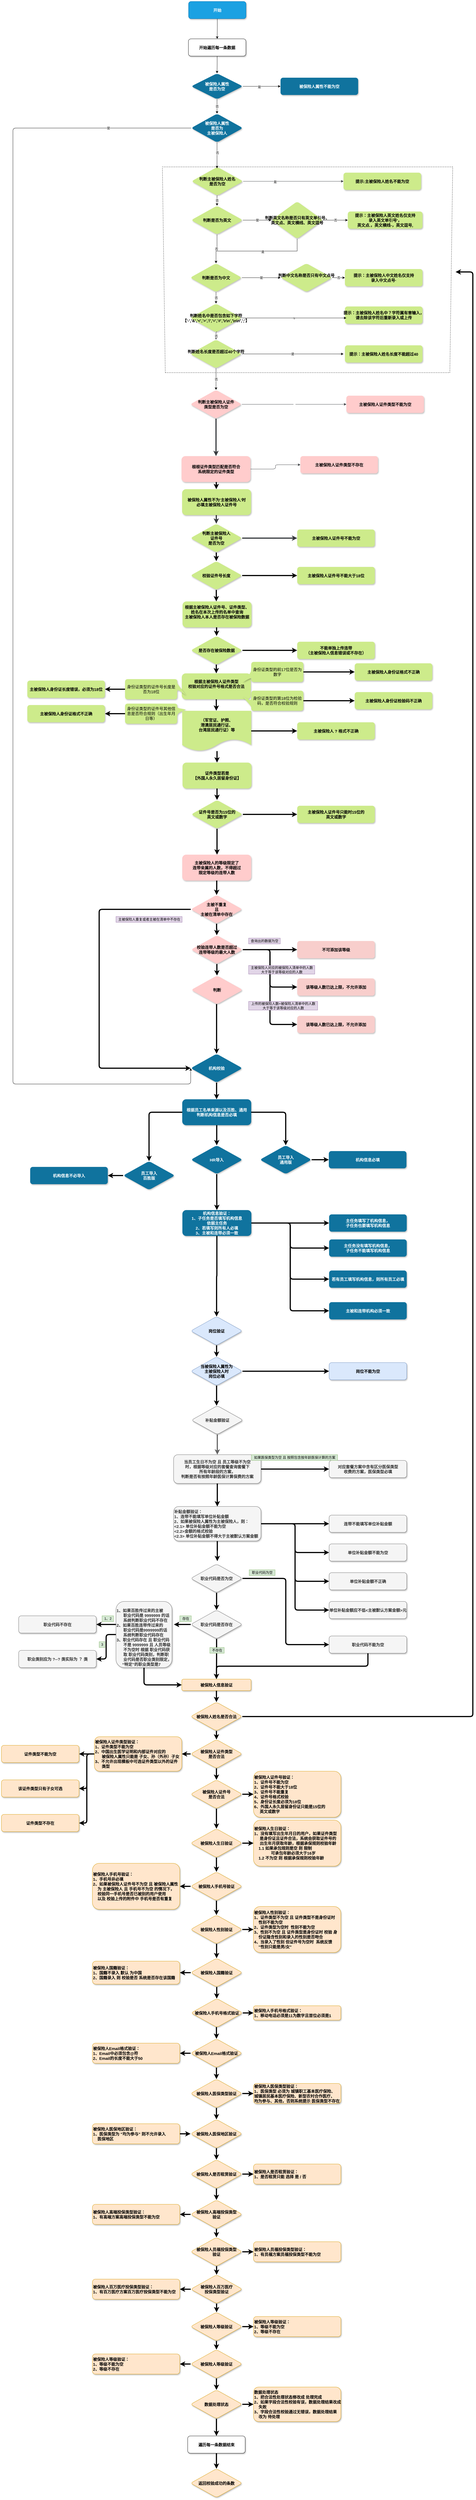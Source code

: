 <mxfile version="14.8.0" type="github">
  <diagram id="UfFnmLFE3IgdOHFRwmoP" name="Page-1">
    <mxGraphModel dx="1422" dy="794" grid="1" gridSize="10" guides="1" tooltips="1" connect="1" arrows="1" fold="1" page="1" pageScale="1" pageWidth="827" pageHeight="1169" math="0" shadow="0">
      <root>
        <mxCell id="0" />
        <mxCell id="1" parent="0" />
        <mxCell id="f9KdNZhNyLG5KxZgCPRr-1" style="edgeStyle=elbowEdgeStyle;rounded=1;orthogonalLoop=1;jettySize=auto;elbow=vertical;html=1;fontColor=#000000;strokeWidth=1;" parent="1" source="f9KdNZhNyLG5KxZgCPRr-2" target="f9KdNZhNyLG5KxZgCPRr-10" edge="1">
          <mxGeometry relative="1" as="geometry" />
        </mxCell>
        <mxCell id="f9KdNZhNyLG5KxZgCPRr-2" value="开始遍历每一条数据" style="rounded=1;shadow=1;fontStyle=1;fontSize=14;" parent="1" vertex="1">
          <mxGeometry x="650.5" y="140" width="200" height="60" as="geometry" />
        </mxCell>
        <mxCell id="f9KdNZhNyLG5KxZgCPRr-7" style="edgeStyle=orthogonalEdgeStyle;rounded=1;orthogonalLoop=1;jettySize=auto;html=1;fontSize=14;fontColor=#FFFFFF;strokeColor=#36393d;strokeWidth=4;fillColor=#cdeb8b;startArrow=none;" parent="1" edge="1">
          <mxGeometry relative="1" as="geometry">
            <mxPoint x="730.5" y="1130" as="sourcePoint" />
            <mxPoint x="748.5" y="1160" as="targetPoint" />
          </mxGeometry>
        </mxCell>
        <mxCell id="s1i_d7h6AMkCNT7y-Fll-18" value="否" style="edgeStyle=orthogonalEdgeStyle;rounded=0;orthogonalLoop=1;jettySize=auto;html=1;exitX=0.5;exitY=1;exitDx=0;exitDy=0;entryX=0.5;entryY=0;entryDx=0;entryDy=0;strokeWidth=1;" edge="1" parent="1" source="f9KdNZhNyLG5KxZgCPRr-10" target="f9KdNZhNyLG5KxZgCPRr-15">
          <mxGeometry relative="1" as="geometry" />
        </mxCell>
        <mxCell id="f9KdNZhNyLG5KxZgCPRr-10" value="被保险人属性&#xa;是否为空" style="rhombus;fillColor=#10739E;strokeColor=none;rounded=1;shadow=1;fontColor=#FFFFFF;fontStyle=1;fontSize=14;" parent="1" vertex="1">
          <mxGeometry x="660" y="260" width="180" height="90" as="geometry" />
        </mxCell>
        <mxCell id="f9KdNZhNyLG5KxZgCPRr-11" value="被保险人属性不能为空" style="rounded=1;fillColor=#10739E;shadow=1;strokeColor=none;fontStyle=1;fontSize=14;fontColor=#FFFFFF;" parent="1" vertex="1">
          <mxGeometry x="971" y="275" width="270" height="60" as="geometry" />
        </mxCell>
        <mxCell id="f9KdNZhNyLG5KxZgCPRr-12" value="" style="endArrow=classic;html=1;strokeColor=#000000;strokeWidth=1;exitX=1;exitY=0.5;exitDx=0;exitDy=0;entryX=0;entryY=0.5;entryDx=0;entryDy=0;" parent="1" source="f9KdNZhNyLG5KxZgCPRr-10" target="f9KdNZhNyLG5KxZgCPRr-11" edge="1">
          <mxGeometry width="50" height="50" relative="1" as="geometry">
            <mxPoint x="870" y="250" as="sourcePoint" />
            <mxPoint x="920" y="200" as="targetPoint" />
          </mxGeometry>
        </mxCell>
        <mxCell id="s1i_d7h6AMkCNT7y-Fll-14" value="是" style="edgeLabel;html=1;align=center;verticalAlign=middle;resizable=0;points=[];" vertex="1" connectable="0" parent="f9KdNZhNyLG5KxZgCPRr-12">
          <mxGeometry x="-0.126" y="-2" relative="1" as="geometry">
            <mxPoint as="offset" />
          </mxGeometry>
        </mxCell>
        <mxCell id="f9KdNZhNyLG5KxZgCPRr-14" style="edgeStyle=orthogonalEdgeStyle;rounded=1;orthogonalLoop=1;jettySize=auto;html=1;exitX=0;exitY=0.5;exitDx=0;exitDy=0;strokeWidth=1;entryX=0;entryY=0.5;entryDx=0;entryDy=0;elbow=vertical;" parent="1" source="f9KdNZhNyLG5KxZgCPRr-15" target="f9KdNZhNyLG5KxZgCPRr-17" edge="1">
          <mxGeometry relative="1" as="geometry">
            <mxPoint x="140" y="830" as="targetPoint" />
            <Array as="points">
              <mxPoint x="40" y="450" />
              <mxPoint x="40" y="3772" />
            </Array>
          </mxGeometry>
        </mxCell>
        <mxCell id="s1i_d7h6AMkCNT7y-Fll-1" value="是" style="edgeLabel;html=1;align=center;verticalAlign=middle;resizable=0;points=[];" vertex="1" connectable="0" parent="f9KdNZhNyLG5KxZgCPRr-14">
          <mxGeometry x="-0.875" y="5" relative="1" as="geometry">
            <mxPoint y="-5" as="offset" />
          </mxGeometry>
        </mxCell>
        <mxCell id="f9KdNZhNyLG5KxZgCPRr-15" value="被保险人属性&#xa;是否为&#xa;主被保险人" style="rhombus;fillColor=#10739E;strokeColor=none;rounded=1;shadow=1;fontColor=#FFFFFF;fontStyle=1;fontSize=14;" parent="1" vertex="1">
          <mxGeometry x="660" y="400" width="180" height="100" as="geometry" />
        </mxCell>
        <mxCell id="f9KdNZhNyLG5KxZgCPRr-16" style="edgeStyle=elbowEdgeStyle;rounded=1;orthogonalLoop=1;jettySize=auto;html=1;strokeWidth=4;" parent="1" source="f9KdNZhNyLG5KxZgCPRr-17" target="f9KdNZhNyLG5KxZgCPRr-113" edge="1">
          <mxGeometry relative="1" as="geometry" />
        </mxCell>
        <mxCell id="f9KdNZhNyLG5KxZgCPRr-17" value="机构校验" style="rhombus;fillColor=#10739E;strokeColor=none;rounded=1;shadow=1;fontColor=#FFFFFF;fontStyle=1;fontSize=14;" parent="1" vertex="1">
          <mxGeometry x="658.5" y="3667" width="180" height="100" as="geometry" />
        </mxCell>
        <mxCell id="f9KdNZhNyLG5KxZgCPRr-18" style="edgeStyle=orthogonalEdgeStyle;rounded=1;orthogonalLoop=1;jettySize=auto;html=1;exitX=1;exitY=0.5;exitDx=0;exitDy=0;fontSize=14;fontColor=#FFFFFF;strokeColor=#36393d;strokeWidth=1;fillColor=#cdeb8b;" parent="1" source="f9KdNZhNyLG5KxZgCPRr-20" target="f9KdNZhNyLG5KxZgCPRr-33" edge="1">
          <mxGeometry relative="1" as="geometry" />
        </mxCell>
        <mxCell id="s1i_d7h6AMkCNT7y-Fll-19" value="是" style="edgeLabel;html=1;align=center;verticalAlign=middle;resizable=0;points=[];" vertex="1" connectable="0" parent="f9KdNZhNyLG5KxZgCPRr-18">
          <mxGeometry x="-0.368" y="-2" relative="1" as="geometry">
            <mxPoint as="offset" />
          </mxGeometry>
        </mxCell>
        <mxCell id="s1i_d7h6AMkCNT7y-Fll-31" value="否" style="edgeStyle=orthogonalEdgeStyle;rounded=0;orthogonalLoop=1;jettySize=auto;html=1;exitX=0.5;exitY=1;exitDx=0;exitDy=0;entryX=0.5;entryY=0;entryDx=0;entryDy=0;strokeWidth=1;" edge="1" parent="1" source="f9KdNZhNyLG5KxZgCPRr-20" target="s1i_d7h6AMkCNT7y-Fll-29">
          <mxGeometry relative="1" as="geometry" />
        </mxCell>
        <mxCell id="f9KdNZhNyLG5KxZgCPRr-20" value="判断主被保险人姓名&#xa;是否为空" style="rhombus;fillColor=#cdeb8b;rounded=1;shadow=1;fontStyle=1;fontSize=14;strokeColor=none;" parent="1" vertex="1">
          <mxGeometry x="661" y="585" width="180" height="100" as="geometry" />
        </mxCell>
        <mxCell id="f9KdNZhNyLG5KxZgCPRr-21" value="s" style="edgeStyle=orthogonalEdgeStyle;rounded=1;orthogonalLoop=1;jettySize=auto;html=1;fontSize=14;fontColor=#FFFFFF;strokeColor=#36393d;strokeWidth=1;fillColor=#ffcccc;" parent="1" source="f9KdNZhNyLG5KxZgCPRr-23" target="f9KdNZhNyLG5KxZgCPRr-43" edge="1">
          <mxGeometry relative="1" as="geometry" />
        </mxCell>
        <mxCell id="f9KdNZhNyLG5KxZgCPRr-22" style="edgeStyle=orthogonalEdgeStyle;rounded=1;orthogonalLoop=1;jettySize=auto;html=1;fontSize=14;fontColor=#FFFFFF;strokeColor=#36393d;strokeWidth=4;fillColor=#ffcccc;" parent="1" source="f9KdNZhNyLG5KxZgCPRr-23" target="f9KdNZhNyLG5KxZgCPRr-46" edge="1">
          <mxGeometry relative="1" as="geometry" />
        </mxCell>
        <mxCell id="f9KdNZhNyLG5KxZgCPRr-23" value="判断主被保险人证件&#xa;类型是否为空" style="rhombus;fillColor=#ffcccc;rounded=1;shadow=1;fontStyle=1;fontSize=14;strokeColor=none;" parent="1" vertex="1">
          <mxGeometry x="656.5" y="1360" width="180" height="100" as="geometry" />
        </mxCell>
        <mxCell id="f9KdNZhNyLG5KxZgCPRr-24" style="edgeStyle=elbowEdgeStyle;rounded=1;orthogonalLoop=1;jettySize=auto;html=1;fontSize=14;fontColor=#FFFFFF;strokeColor=#36393d;strokeWidth=4;fillColor=#cdeb8b;" parent="1" source="f9KdNZhNyLG5KxZgCPRr-26" target="f9KdNZhNyLG5KxZgCPRr-53" edge="1">
          <mxGeometry relative="1" as="geometry" />
        </mxCell>
        <mxCell id="f9KdNZhNyLG5KxZgCPRr-25" style="edgeStyle=elbowEdgeStyle;rounded=1;orthogonalLoop=1;jettySize=auto;html=1;fontSize=14;fontColor=#FFFFFF;strokeColor=#000000;strokeWidth=4;" parent="1" source="f9KdNZhNyLG5KxZgCPRr-26" target="f9KdNZhNyLG5KxZgCPRr-58" edge="1">
          <mxGeometry relative="1" as="geometry" />
        </mxCell>
        <mxCell id="f9KdNZhNyLG5KxZgCPRr-26" value="判断主被保险人&#xa;证件号&#xa;是否为空" style="rhombus;fillColor=#cdeb8b;rounded=1;shadow=1;fontStyle=1;fontSize=14;strokeColor=none;" parent="1" vertex="1">
          <mxGeometry x="657.5" y="1825" width="180" height="100" as="geometry" />
        </mxCell>
        <mxCell id="f9KdNZhNyLG5KxZgCPRr-27" style="edgeStyle=orthogonalEdgeStyle;rounded=1;orthogonalLoop=1;jettySize=auto;html=1;strokeWidth=4;entryX=0;entryY=0.5;entryDx=0;entryDy=0;" parent="1" source="f9KdNZhNyLG5KxZgCPRr-31" target="f9KdNZhNyLG5KxZgCPRr-100" edge="1">
          <mxGeometry relative="1" as="geometry">
            <mxPoint x="939" y="3305" as="targetPoint" />
          </mxGeometry>
        </mxCell>
        <mxCell id="f9KdNZhNyLG5KxZgCPRr-28" style="edgeStyle=orthogonalEdgeStyle;rounded=1;orthogonalLoop=1;jettySize=auto;html=1;exitX=0.5;exitY=1;exitDx=0;exitDy=0;entryX=0.5;entryY=0;entryDx=0;entryDy=0;strokeWidth=4;" parent="1" source="f9KdNZhNyLG5KxZgCPRr-31" target="f9KdNZhNyLG5KxZgCPRr-103" edge="1">
          <mxGeometry relative="1" as="geometry" />
        </mxCell>
        <mxCell id="f9KdNZhNyLG5KxZgCPRr-29" style="edgeStyle=orthogonalEdgeStyle;rounded=1;orthogonalLoop=1;jettySize=auto;html=1;exitX=1;exitY=0.5;exitDx=0;exitDy=0;entryX=0;entryY=0.5;entryDx=0;entryDy=0;strokeWidth=4;" parent="1" source="f9KdNZhNyLG5KxZgCPRr-31" target="f9KdNZhNyLG5KxZgCPRr-104" edge="1">
          <mxGeometry relative="1" as="geometry" />
        </mxCell>
        <mxCell id="f9KdNZhNyLG5KxZgCPRr-30" style="edgeStyle=orthogonalEdgeStyle;rounded=1;orthogonalLoop=1;jettySize=auto;html=1;exitX=1;exitY=0.5;exitDx=0;exitDy=0;entryX=0;entryY=0.5;entryDx=0;entryDy=0;strokeWidth=4;" parent="1" source="f9KdNZhNyLG5KxZgCPRr-31" target="f9KdNZhNyLG5KxZgCPRr-106" edge="1">
          <mxGeometry relative="1" as="geometry" />
        </mxCell>
        <mxCell id="f9KdNZhNyLG5KxZgCPRr-31" value="校验连带人数是否超过&#xa;连带等级的最大人数" style="rhombus;fillColor=#ffcccc;rounded=1;shadow=1;fontStyle=1;fontSize=14;strokeColor=none;" parent="1" vertex="1">
          <mxGeometry x="659.5" y="3255" width="180" height="100" as="geometry" />
        </mxCell>
        <mxCell id="f9KdNZhNyLG5KxZgCPRr-33" value="提示:主被保险人姓名不能为空" style="rounded=1;fillColor=#cdeb8b;shadow=1;fontStyle=1;fontSize=14;strokeColor=none;" parent="1" vertex="1">
          <mxGeometry x="1190" y="605" width="270" height="60" as="geometry" />
        </mxCell>
        <mxCell id="f9KdNZhNyLG5KxZgCPRr-38" value="提示：主被保险人英文姓名仅支持&#xa;录入英文单引号&#39;，&#xa;英文点.，英文横线-，英文逗号," style="rounded=1;fillColor=#cdeb8b;shadow=1;fontStyle=1;fontSize=14;strokeColor=none;" parent="1" vertex="1">
          <mxGeometry x="1205" y="740" width="260" height="60" as="geometry" />
        </mxCell>
        <mxCell id="f9KdNZhNyLG5KxZgCPRr-40" value="提示：主被保险人中文姓名仅支持&#xa;录入中文点号·" style="rounded=1;fillColor=#cdeb8b;shadow=1;fontStyle=1;fontSize=14;strokeColor=none;" parent="1" vertex="1">
          <mxGeometry x="1195" y="940" width="270" height="60" as="geometry" />
        </mxCell>
        <mxCell id="f9KdNZhNyLG5KxZgCPRr-42" value="提示：主被保险人姓名中？字符属有害输入，&#xa;请去除该字符后重新录入或上传" style="rounded=1;fillColor=#cdeb8b;shadow=1;fontStyle=1;fontSize=14;strokeColor=none;" parent="1" vertex="1">
          <mxGeometry x="1195" y="1070" width="270" height="60" as="geometry" />
        </mxCell>
        <mxCell id="f9KdNZhNyLG5KxZgCPRr-43" value="主被保险人证件类型不能为空" style="rounded=1;fillColor=#ffcccc;shadow=1;fontStyle=1;fontSize=14;strokeColor=none;" parent="1" vertex="1">
          <mxGeometry x="1200" y="1380" width="270" height="60" as="geometry" />
        </mxCell>
        <mxCell id="f9KdNZhNyLG5KxZgCPRr-44" style="edgeStyle=elbowEdgeStyle;rounded=1;orthogonalLoop=1;jettySize=auto;html=1;fontSize=14;fontColor=#FFFFFF;strokeColor=#36393d;strokeWidth=1;fillColor=#ffcccc;" parent="1" source="f9KdNZhNyLG5KxZgCPRr-46" target="f9KdNZhNyLG5KxZgCPRr-52" edge="1">
          <mxGeometry relative="1" as="geometry" />
        </mxCell>
        <mxCell id="f9KdNZhNyLG5KxZgCPRr-45" style="edgeStyle=elbowEdgeStyle;rounded=1;orthogonalLoop=1;jettySize=auto;html=1;fontSize=14;fontColor=#FFFFFF;strokeColor=#000000;strokeWidth=4;" parent="1" source="f9KdNZhNyLG5KxZgCPRr-46" target="f9KdNZhNyLG5KxZgCPRr-55" edge="1">
          <mxGeometry relative="1" as="geometry" />
        </mxCell>
        <mxCell id="f9KdNZhNyLG5KxZgCPRr-46" value="根根证件类型匹配是否符合&#xa;系统限定的证件类型" style="rounded=1;fillColor=#ffcccc;shadow=1;fontStyle=1;fontSize=14;strokeColor=none;" parent="1" vertex="1">
          <mxGeometry x="626.5" y="1590" width="240" height="90" as="geometry" />
        </mxCell>
        <mxCell id="f9KdNZhNyLG5KxZgCPRr-51" value="提示：主被保险人姓名长度不能超过40" style="rounded=1;fillColor=#cdeb8b;shadow=1;fontStyle=1;fontSize=14;strokeColor=none;" parent="1" vertex="1">
          <mxGeometry x="1195" y="1205" width="270" height="60" as="geometry" />
        </mxCell>
        <mxCell id="f9KdNZhNyLG5KxZgCPRr-52" value="主被保险人证件类型不存在" style="rounded=1;fillColor=#ffcccc;shadow=1;fontStyle=1;fontSize=14;strokeColor=none;" parent="1" vertex="1">
          <mxGeometry x="1040" y="1590" width="270" height="60" as="geometry" />
        </mxCell>
        <mxCell id="f9KdNZhNyLG5KxZgCPRr-53" value="主被保险人证件号不能为空" style="rounded=1;fillColor=#cdeb8b;shadow=1;fontStyle=1;fontSize=14;strokeColor=none;" parent="1" vertex="1">
          <mxGeometry x="1029" y="1845" width="270" height="60" as="geometry" />
        </mxCell>
        <mxCell id="f9KdNZhNyLG5KxZgCPRr-54" style="edgeStyle=elbowEdgeStyle;rounded=1;orthogonalLoop=1;jettySize=auto;html=1;fontSize=14;fontColor=#FFFFFF;strokeColor=#36393d;strokeWidth=4;fillColor=#cdeb8b;" parent="1" source="f9KdNZhNyLG5KxZgCPRr-55" target="f9KdNZhNyLG5KxZgCPRr-26" edge="1">
          <mxGeometry relative="1" as="geometry" />
        </mxCell>
        <mxCell id="f9KdNZhNyLG5KxZgCPRr-55" value="被保险人属性不为&#39;主被保险人&#39;时&#xa;必填主被保险人证件号" style="rounded=1;fillColor=#cdeb8b;shadow=1;fontStyle=1;fontSize=14;strokeColor=none;" parent="1" vertex="1">
          <mxGeometry x="628.5" y="1705" width="240" height="90" as="geometry" />
        </mxCell>
        <mxCell id="f9KdNZhNyLG5KxZgCPRr-56" style="edgeStyle=elbowEdgeStyle;rounded=1;orthogonalLoop=1;jettySize=auto;html=1;fontSize=14;fontColor=#FFFFFF;strokeColor=#000000;strokeWidth=4;" parent="1" source="f9KdNZhNyLG5KxZgCPRr-58" target="f9KdNZhNyLG5KxZgCPRr-63" edge="1">
          <mxGeometry relative="1" as="geometry" />
        </mxCell>
        <mxCell id="f9KdNZhNyLG5KxZgCPRr-57" style="edgeStyle=elbowEdgeStyle;rounded=1;orthogonalLoop=1;jettySize=auto;html=1;fontSize=14;fontColor=#FFFFFF;strokeColor=#000000;strokeWidth=4;" parent="1" source="f9KdNZhNyLG5KxZgCPRr-58" target="f9KdNZhNyLG5KxZgCPRr-65" edge="1">
          <mxGeometry relative="1" as="geometry" />
        </mxCell>
        <mxCell id="f9KdNZhNyLG5KxZgCPRr-58" value="校验证件号长度" style="rhombus;fillColor=#cdeb8b;rounded=1;shadow=1;fontStyle=1;fontSize=14;strokeColor=none;" parent="1" vertex="1">
          <mxGeometry x="657.5" y="1955" width="180" height="100" as="geometry" />
        </mxCell>
        <mxCell id="f9KdNZhNyLG5KxZgCPRr-63" value="主被保险人证件号不能大于18位" style="rounded=1;fillColor=#cdeb8b;shadow=1;fontStyle=1;fontSize=14;strokeColor=none;" parent="1" vertex="1">
          <mxGeometry x="1029" y="1975" width="270" height="60" as="geometry" />
        </mxCell>
        <mxCell id="f9KdNZhNyLG5KxZgCPRr-64" style="edgeStyle=elbowEdgeStyle;rounded=1;orthogonalLoop=1;jettySize=auto;html=1;fontSize=14;fontColor=#FFFFFF;strokeColor=#000000;strokeWidth=4;" parent="1" source="f9KdNZhNyLG5KxZgCPRr-65" target="f9KdNZhNyLG5KxZgCPRr-68" edge="1">
          <mxGeometry relative="1" as="geometry" />
        </mxCell>
        <mxCell id="f9KdNZhNyLG5KxZgCPRr-65" value="根据主被保险人证件号、证件类型、&#xa;姓名在本次上传的名单中查询&#xa;主被保险人本人是否存在被保险数据&#xa;" style="rounded=1;fillColor=#cdeb8b;shadow=1;fontStyle=1;fontSize=14;strokeColor=none;" parent="1" vertex="1">
          <mxGeometry x="630" y="2095" width="240" height="90" as="geometry" />
        </mxCell>
        <mxCell id="f9KdNZhNyLG5KxZgCPRr-66" style="edgeStyle=elbowEdgeStyle;rounded=1;orthogonalLoop=1;jettySize=auto;html=1;fontSize=14;fontColor=#FFFFFF;strokeColor=#000000;strokeWidth=4;" parent="1" source="f9KdNZhNyLG5KxZgCPRr-68" target="f9KdNZhNyLG5KxZgCPRr-69" edge="1">
          <mxGeometry relative="1" as="geometry" />
        </mxCell>
        <mxCell id="f9KdNZhNyLG5KxZgCPRr-67" style="edgeStyle=elbowEdgeStyle;rounded=1;orthogonalLoop=1;jettySize=auto;html=1;entryX=0.5;entryY=0;entryDx=0;entryDy=0;fontSize=14;fontColor=#FFFFFF;strokeColor=#000000;strokeWidth=4;" parent="1" source="f9KdNZhNyLG5KxZgCPRr-68" target="f9KdNZhNyLG5KxZgCPRr-71" edge="1">
          <mxGeometry relative="1" as="geometry" />
        </mxCell>
        <mxCell id="f9KdNZhNyLG5KxZgCPRr-68" value="是否存在被保险数据" style="rhombus;fillColor=#cdeb8b;rounded=1;shadow=1;fontStyle=1;fontSize=14;strokeColor=none;" parent="1" vertex="1">
          <mxGeometry x="658.5" y="2215" width="180" height="100" as="geometry" />
        </mxCell>
        <mxCell id="f9KdNZhNyLG5KxZgCPRr-69" value="不能单独上传连带&#xa;（主被保险人信息错误或不存在）" style="rounded=1;fillColor=#cdeb8b;shadow=1;fontStyle=1;fontSize=14;strokeColor=none;" parent="1" vertex="1">
          <mxGeometry x="1029" y="2235" width="270" height="60" as="geometry" />
        </mxCell>
        <mxCell id="f9KdNZhNyLG5KxZgCPRr-70" style="edgeStyle=elbowEdgeStyle;rounded=1;orthogonalLoop=1;jettySize=auto;html=1;fontSize=14;fontColor=#FFFFFF;strokeColor=#000000;strokeWidth=4;" parent="1" source="f9KdNZhNyLG5KxZgCPRr-71" edge="1">
          <mxGeometry relative="1" as="geometry">
            <mxPoint x="747.5" y="2475" as="targetPoint" />
          </mxGeometry>
        </mxCell>
        <mxCell id="f9KdNZhNyLG5KxZgCPRr-71" value="根据主被保险人证件类型&#xa;校验对应的证件号格式是否合法&#xa;" style="rounded=1;fillColor=#cdeb8b;shadow=1;fontStyle=1;fontSize=14;strokeColor=none;" parent="1" vertex="1">
          <mxGeometry x="627.5" y="2345" width="240" height="90" as="geometry" />
        </mxCell>
        <mxCell id="f9KdNZhNyLG5KxZgCPRr-72" style="edgeStyle=elbowEdgeStyle;rounded=1;orthogonalLoop=1;jettySize=auto;html=1;fontSize=14;fontColor=#FFFFFF;strokeColor=#000000;strokeWidth=4;" parent="1" source="f9KdNZhNyLG5KxZgCPRr-73" target="f9KdNZhNyLG5KxZgCPRr-76" edge="1">
          <mxGeometry relative="1" as="geometry" />
        </mxCell>
        <mxCell id="f9KdNZhNyLG5KxZgCPRr-73" value="身份证类型的前17位是否为数字" style="shape=callout;whiteSpace=wrap;html=1;perimeter=calloutPerimeter;rounded=1;shadow=1;fontSize=14;fillColor=#cdeb8b;direction=south;position2=1;strokeColor=none;" parent="1" vertex="1">
          <mxGeometry x="839" y="2305" width="211.5" height="70" as="geometry" />
        </mxCell>
        <mxCell id="f9KdNZhNyLG5KxZgCPRr-74" style="edgeStyle=elbowEdgeStyle;rounded=1;orthogonalLoop=1;jettySize=auto;html=1;fontSize=14;fontColor=#FFFFFF;strokeColor=#000000;strokeWidth=4;" parent="1" source="f9KdNZhNyLG5KxZgCPRr-75" target="f9KdNZhNyLG5KxZgCPRr-77" edge="1">
          <mxGeometry relative="1" as="geometry" />
        </mxCell>
        <mxCell id="f9KdNZhNyLG5KxZgCPRr-75" value="身份证类型的第18位为检验码，是否符合校验规则" style="shape=callout;whiteSpace=wrap;html=1;perimeter=calloutPerimeter;rounded=1;shadow=1;fontSize=14;fillColor=#cdeb8b;direction=south;position2=0.29;strokeColor=none;" parent="1" vertex="1">
          <mxGeometry x="839" y="2405" width="211.5" height="70" as="geometry" />
        </mxCell>
        <mxCell id="f9KdNZhNyLG5KxZgCPRr-76" value="主被保险人身份证格式不正确" style="rounded=1;fillColor=#cdeb8b;shadow=1;fontStyle=1;fontSize=14;strokeColor=none;" parent="1" vertex="1">
          <mxGeometry x="1229" y="2310" width="270" height="60" as="geometry" />
        </mxCell>
        <mxCell id="f9KdNZhNyLG5KxZgCPRr-77" value="主被保险人身份证检验码不正确" style="rounded=1;fillColor=#cdeb8b;shadow=1;fontStyle=1;fontSize=14;strokeColor=none;" parent="1" vertex="1">
          <mxGeometry x="1229" y="2410" width="270" height="60" as="geometry" />
        </mxCell>
        <mxCell id="f9KdNZhNyLG5KxZgCPRr-78" style="edgeStyle=elbowEdgeStyle;rounded=1;orthogonalLoop=1;jettySize=auto;html=1;entryX=1;entryY=0.5;entryDx=0;entryDy=0;fontSize=14;fontColor=#FFFFFF;strokeColor=#000000;strokeWidth=4;" parent="1" source="f9KdNZhNyLG5KxZgCPRr-79" target="f9KdNZhNyLG5KxZgCPRr-82" edge="1">
          <mxGeometry relative="1" as="geometry" />
        </mxCell>
        <mxCell id="f9KdNZhNyLG5KxZgCPRr-79" value="身份证类型的证件号长度是否为18位" style="shape=callout;whiteSpace=wrap;html=1;perimeter=calloutPerimeter;rounded=1;shadow=1;fontSize=14;fillColor=#cdeb8b;direction=north;position2=0.21;strokeColor=none;" parent="1" vertex="1">
          <mxGeometry x="430" y="2365" width="211.5" height="70" as="geometry" />
        </mxCell>
        <mxCell id="f9KdNZhNyLG5KxZgCPRr-80" style="edgeStyle=elbowEdgeStyle;rounded=1;orthogonalLoop=1;jettySize=auto;html=1;entryX=1;entryY=0.5;entryDx=0;entryDy=0;fontSize=14;fontColor=#FFFFFF;strokeColor=#000000;strokeWidth=4;" parent="1" source="f9KdNZhNyLG5KxZgCPRr-81" target="f9KdNZhNyLG5KxZgCPRr-83" edge="1">
          <mxGeometry relative="1" as="geometry" />
        </mxCell>
        <mxCell id="f9KdNZhNyLG5KxZgCPRr-81" value="身份证类型的证件号其他信息是否符合规则（出生年月日等）" style="shape=callout;whiteSpace=wrap;html=1;perimeter=calloutPerimeter;rounded=1;shadow=1;fontSize=14;fillColor=#cdeb8b;direction=north;position2=0.71;strokeColor=none;" parent="1" vertex="1">
          <mxGeometry x="430" y="2450" width="211.5" height="70" as="geometry" />
        </mxCell>
        <mxCell id="f9KdNZhNyLG5KxZgCPRr-82" value="主被保险人身份证长度错误，必须为18位" style="rounded=1;fillColor=#cdeb8b;shadow=1;fontStyle=1;fontSize=14;strokeColor=none;" parent="1" vertex="1">
          <mxGeometry x="90" y="2370" width="270" height="60" as="geometry" />
        </mxCell>
        <mxCell id="f9KdNZhNyLG5KxZgCPRr-83" value="主被保险人身份证格式不正确" style="rounded=1;fillColor=#cdeb8b;shadow=1;fontStyle=1;fontSize=14;strokeColor=none;" parent="1" vertex="1">
          <mxGeometry x="90" y="2455" width="270" height="60" as="geometry" />
        </mxCell>
        <mxCell id="f9KdNZhNyLG5KxZgCPRr-84" style="edgeStyle=elbowEdgeStyle;rounded=1;orthogonalLoop=1;jettySize=auto;html=1;fontSize=14;fontColor=#FFFFFF;strokeColor=#000000;strokeWidth=4;" parent="1" source="f9KdNZhNyLG5KxZgCPRr-86" target="f9KdNZhNyLG5KxZgCPRr-87" edge="1">
          <mxGeometry relative="1" as="geometry" />
        </mxCell>
        <mxCell id="f9KdNZhNyLG5KxZgCPRr-85" style="edgeStyle=elbowEdgeStyle;rounded=1;orthogonalLoop=1;jettySize=auto;html=1;entryX=0.5;entryY=0;entryDx=0;entryDy=0;fontSize=14;fontColor=#FFFFFF;strokeColor=#000000;strokeWidth=4;" parent="1" source="f9KdNZhNyLG5KxZgCPRr-86" target="f9KdNZhNyLG5KxZgCPRr-89" edge="1">
          <mxGeometry relative="1" as="geometry" />
        </mxCell>
        <mxCell id="f9KdNZhNyLG5KxZgCPRr-86" value="（军官证、护照、&#xa;港澳居民通行证、&#xa;台湾居民通行证）等" style="shape=document;boundedLbl=1;rounded=1;shadow=1;fontSize=14;fillColor=#cdeb8b;strokeColor=none;fontStyle=1" parent="1" vertex="1">
          <mxGeometry x="629" y="2475" width="240" height="140" as="geometry" />
        </mxCell>
        <mxCell id="f9KdNZhNyLG5KxZgCPRr-87" value="主被保险人 ? 格式不正确" style="rounded=1;fillColor=#cdeb8b;shadow=1;fontStyle=1;fontSize=14;strokeColor=none;" parent="1" vertex="1">
          <mxGeometry x="1029" y="2515" width="270" height="60" as="geometry" />
        </mxCell>
        <mxCell id="f9KdNZhNyLG5KxZgCPRr-88" style="edgeStyle=elbowEdgeStyle;rounded=1;orthogonalLoop=1;jettySize=auto;html=1;fontSize=14;fontColor=#FFFFFF;strokeColor=#000000;strokeWidth=4;" parent="1" source="f9KdNZhNyLG5KxZgCPRr-89" target="f9KdNZhNyLG5KxZgCPRr-92" edge="1">
          <mxGeometry relative="1" as="geometry" />
        </mxCell>
        <mxCell id="f9KdNZhNyLG5KxZgCPRr-89" value="证件类型若是&#xa;【外国人永久居留身份证】" style="rounded=1;fillColor=#cdeb8b;shadow=1;fontStyle=1;fontSize=14;strokeColor=none;" parent="1" vertex="1">
          <mxGeometry x="630" y="2655" width="240" height="90" as="geometry" />
        </mxCell>
        <mxCell id="f9KdNZhNyLG5KxZgCPRr-90" style="edgeStyle=elbowEdgeStyle;rounded=1;orthogonalLoop=1;jettySize=auto;html=1;fontSize=14;fontColor=#FFFFFF;strokeColor=#000000;strokeWidth=4;" parent="1" source="f9KdNZhNyLG5KxZgCPRr-92" target="f9KdNZhNyLG5KxZgCPRr-93" edge="1">
          <mxGeometry relative="1" as="geometry" />
        </mxCell>
        <mxCell id="f9KdNZhNyLG5KxZgCPRr-91" style="edgeStyle=elbowEdgeStyle;rounded=1;orthogonalLoop=1;jettySize=auto;html=1;fontSize=14;fontColor=#FFFFFF;strokeColor=#000000;strokeWidth=4;" parent="1" source="f9KdNZhNyLG5KxZgCPRr-92" target="f9KdNZhNyLG5KxZgCPRr-96" edge="1">
          <mxGeometry relative="1" as="geometry" />
        </mxCell>
        <mxCell id="f9KdNZhNyLG5KxZgCPRr-92" value="证件号是否为15位的&#xa;英文或数字" style="rhombus;fillColor=#cdeb8b;rounded=1;shadow=1;fontStyle=1;fontSize=14;strokeColor=none;" parent="1" vertex="1">
          <mxGeometry x="660" y="2785" width="180" height="100" as="geometry" />
        </mxCell>
        <mxCell id="f9KdNZhNyLG5KxZgCPRr-93" value="主被保险人证件号只能时15位的&#xa;英文或数字" style="rounded=1;fillColor=#cdeb8b;shadow=1;fontStyle=1;fontSize=14;strokeColor=none;" parent="1" vertex="1">
          <mxGeometry x="1029" y="2805" width="270" height="60" as="geometry" />
        </mxCell>
        <mxCell id="f9KdNZhNyLG5KxZgCPRr-94" style="edgeStyle=orthogonalEdgeStyle;rounded=0;orthogonalLoop=1;jettySize=auto;html=1;" parent="1" source="f9KdNZhNyLG5KxZgCPRr-96" target="f9KdNZhNyLG5KxZgCPRr-99" edge="1">
          <mxGeometry relative="1" as="geometry" />
        </mxCell>
        <mxCell id="f9KdNZhNyLG5KxZgCPRr-95" value="" style="edgeStyle=orthogonalEdgeStyle;rounded=1;orthogonalLoop=1;jettySize=auto;html=1;strokeWidth=4;" parent="1" source="f9KdNZhNyLG5KxZgCPRr-96" target="f9KdNZhNyLG5KxZgCPRr-99" edge="1">
          <mxGeometry relative="1" as="geometry" />
        </mxCell>
        <mxCell id="f9KdNZhNyLG5KxZgCPRr-96" value="主被保险人的等级限定了&#xa;连带亲属的人数，不得超过&#xa;限定等级的连带人数" style="rounded=1;fillColor=#ffcccc;shadow=1;fontStyle=1;fontSize=14;strokeColor=none;" parent="1" vertex="1">
          <mxGeometry x="629" y="2975" width="240" height="90" as="geometry" />
        </mxCell>
        <mxCell id="f9KdNZhNyLG5KxZgCPRr-97" style="edgeStyle=orthogonalEdgeStyle;rounded=1;orthogonalLoop=1;jettySize=auto;html=1;strokeWidth=4;" parent="1" source="f9KdNZhNyLG5KxZgCPRr-99" edge="1">
          <mxGeometry relative="1" as="geometry">
            <mxPoint x="749" y="3255" as="targetPoint" />
          </mxGeometry>
        </mxCell>
        <mxCell id="f9KdNZhNyLG5KxZgCPRr-98" style="edgeStyle=elbowEdgeStyle;rounded=1;orthogonalLoop=1;jettySize=auto;html=1;entryX=0;entryY=0.5;entryDx=0;entryDy=0;strokeWidth=4;" parent="1" source="f9KdNZhNyLG5KxZgCPRr-99" target="f9KdNZhNyLG5KxZgCPRr-17" edge="1">
          <mxGeometry relative="1" as="geometry">
            <Array as="points">
              <mxPoint x="340" y="3380" />
              <mxPoint x="480" y="3490" />
              <mxPoint x="330" y="3470" />
            </Array>
          </mxGeometry>
        </mxCell>
        <mxCell id="f9KdNZhNyLG5KxZgCPRr-99" value="主被不重复&#xa;且&#xa;主被在清单中存在" style="rhombus;fillColor=#ffcccc;rounded=1;shadow=1;fontStyle=1;fontSize=14;strokeColor=none;" parent="1" vertex="1">
          <mxGeometry x="658.5" y="3115" width="180" height="100" as="geometry" />
        </mxCell>
        <mxCell id="f9KdNZhNyLG5KxZgCPRr-100" value="不可添加该等级" style="rounded=1;fillColor=#f8cecc;shadow=1;fontStyle=1;fontSize=14;strokeColor=none;" parent="1" vertex="1">
          <mxGeometry x="1029" y="3275" width="270" height="60" as="geometry" />
        </mxCell>
        <mxCell id="f9KdNZhNyLG5KxZgCPRr-101" value="查询出的数据为空" style="text;html=1;align=center;verticalAlign=middle;resizable=0;points=[];autosize=1;strokeColor=#9673a6;fillColor=#e1d5e7;" parent="1" vertex="1">
          <mxGeometry x="860" y="3265" width="110" height="20" as="geometry" />
        </mxCell>
        <mxCell id="f9KdNZhNyLG5KxZgCPRr-102" style="edgeStyle=elbowEdgeStyle;rounded=1;orthogonalLoop=1;jettySize=auto;html=1;entryX=0.5;entryY=0;entryDx=0;entryDy=0;strokeWidth=4;" parent="1" source="f9KdNZhNyLG5KxZgCPRr-103" target="f9KdNZhNyLG5KxZgCPRr-17" edge="1">
          <mxGeometry relative="1" as="geometry" />
        </mxCell>
        <mxCell id="f9KdNZhNyLG5KxZgCPRr-103" value="判断" style="rhombus;fillColor=#ffcccc;rounded=1;shadow=1;fontStyle=1;fontSize=14;strokeColor=none;" parent="1" vertex="1">
          <mxGeometry x="660" y="3395" width="180" height="100" as="geometry" />
        </mxCell>
        <mxCell id="f9KdNZhNyLG5KxZgCPRr-104" value="该等级人数已达上限，不允许添加" style="rounded=1;fillColor=#f8cecc;shadow=1;fontStyle=1;fontSize=14;strokeColor=none;" parent="1" vertex="1">
          <mxGeometry x="1029" y="3405" width="270" height="60" as="geometry" />
        </mxCell>
        <mxCell id="f9KdNZhNyLG5KxZgCPRr-105" value="主被保险人对应的被保险人清单中的人数&lt;br&gt;大于等于该等级对应的人数" style="text;html=1;align=center;verticalAlign=middle;resizable=0;points=[];autosize=1;strokeColor=#9673a6;fillColor=#e1d5e7;" parent="1" vertex="1">
          <mxGeometry x="860" y="3360" width="230" height="30" as="geometry" />
        </mxCell>
        <mxCell id="f9KdNZhNyLG5KxZgCPRr-106" value="该等级人数已达上限，不允许添加" style="rounded=1;fillColor=#f8cecc;shadow=1;fontStyle=1;fontSize=14;strokeColor=none;" parent="1" vertex="1">
          <mxGeometry x="1029" y="3535" width="270" height="60" as="geometry" />
        </mxCell>
        <mxCell id="f9KdNZhNyLG5KxZgCPRr-107" value="上传的被保险人数+被保险人清单中的人数 &lt;br&gt;大于等于该等级对应的人数" style="text;html=1;align=center;verticalAlign=middle;resizable=0;points=[];autosize=1;strokeColor=#9673a6;fillColor=#e1d5e7;" parent="1" vertex="1">
          <mxGeometry x="860" y="3485" width="240" height="30" as="geometry" />
        </mxCell>
        <mxCell id="f9KdNZhNyLG5KxZgCPRr-109" value="主被保险人重复或者主被在清单中不存在" style="text;html=1;align=center;verticalAlign=middle;resizable=0;points=[];autosize=1;strokeColor=#9673a6;fillColor=#e1d5e7;" parent="1" vertex="1">
          <mxGeometry x="398.5" y="3190" width="230" height="20" as="geometry" />
        </mxCell>
        <mxCell id="f9KdNZhNyLG5KxZgCPRr-110" style="edgeStyle=orthogonalEdgeStyle;rounded=1;orthogonalLoop=1;jettySize=auto;html=1;strokeWidth=4;" parent="1" source="f9KdNZhNyLG5KxZgCPRr-113" target="f9KdNZhNyLG5KxZgCPRr-119" edge="1">
          <mxGeometry relative="1" as="geometry" />
        </mxCell>
        <mxCell id="f9KdNZhNyLG5KxZgCPRr-111" style="edgeStyle=orthogonalEdgeStyle;rounded=1;orthogonalLoop=1;jettySize=auto;html=1;entryX=0.5;entryY=0;entryDx=0;entryDy=0;strokeWidth=4;" parent="1" source="f9KdNZhNyLG5KxZgCPRr-113" target="f9KdNZhNyLG5KxZgCPRr-115" edge="1">
          <mxGeometry relative="1" as="geometry" />
        </mxCell>
        <mxCell id="f9KdNZhNyLG5KxZgCPRr-112" style="edgeStyle=orthogonalEdgeStyle;rounded=1;orthogonalLoop=1;jettySize=auto;html=1;entryX=0.5;entryY=0;entryDx=0;entryDy=0;strokeWidth=4;" parent="1" source="f9KdNZhNyLG5KxZgCPRr-113" target="f9KdNZhNyLG5KxZgCPRr-117" edge="1">
          <mxGeometry relative="1" as="geometry" />
        </mxCell>
        <mxCell id="f9KdNZhNyLG5KxZgCPRr-113" value="根据员工名单来源以及百胜、通用&#xa;判断机构信息是否必填" style="rounded=1;shadow=1;fontStyle=1;fontSize=14;strokeColor=none;fillColor=#10739E;fontColor=#FFFFFF;" parent="1" vertex="1">
          <mxGeometry x="629" y="3825" width="240" height="90" as="geometry" />
        </mxCell>
        <mxCell id="f9KdNZhNyLG5KxZgCPRr-114" style="edgeStyle=orthogonalEdgeStyle;rounded=1;orthogonalLoop=1;jettySize=auto;html=1;entryX=0.5;entryY=0;entryDx=0;entryDy=0;fontColor=#FFFFFF;strokeWidth=4;" parent="1" source="f9KdNZhNyLG5KxZgCPRr-115" target="f9KdNZhNyLG5KxZgCPRr-127" edge="1">
          <mxGeometry relative="1" as="geometry" />
        </mxCell>
        <mxCell id="f9KdNZhNyLG5KxZgCPRr-115" value="HR导入" style="rhombus;fillColor=#10739E;strokeColor=none;rounded=1;shadow=1;fontColor=#FFFFFF;fontStyle=1;fontSize=14;" parent="1" vertex="1">
          <mxGeometry x="659" y="3985" width="180" height="100" as="geometry" />
        </mxCell>
        <mxCell id="f9KdNZhNyLG5KxZgCPRr-116" style="edgeStyle=orthogonalEdgeStyle;rounded=1;orthogonalLoop=1;jettySize=auto;html=1;strokeWidth=4;" parent="1" source="f9KdNZhNyLG5KxZgCPRr-117" target="f9KdNZhNyLG5KxZgCPRr-120" edge="1">
          <mxGeometry relative="1" as="geometry" />
        </mxCell>
        <mxCell id="f9KdNZhNyLG5KxZgCPRr-117" value="员工导入&#xa;百胜版" style="rhombus;fillColor=#10739E;strokeColor=none;rounded=1;shadow=1;fontColor=#FFFFFF;fontStyle=1;fontSize=14;" parent="1" vertex="1">
          <mxGeometry x="423.5" y="4040" width="180" height="100" as="geometry" />
        </mxCell>
        <mxCell id="f9KdNZhNyLG5KxZgCPRr-118" style="edgeStyle=orthogonalEdgeStyle;rounded=1;orthogonalLoop=1;jettySize=auto;html=1;strokeWidth=4;" parent="1" source="f9KdNZhNyLG5KxZgCPRr-119" target="f9KdNZhNyLG5KxZgCPRr-121" edge="1">
          <mxGeometry relative="1" as="geometry" />
        </mxCell>
        <mxCell id="f9KdNZhNyLG5KxZgCPRr-119" value="员工导入&#xa;通用版" style="rhombus;fillColor=#10739E;strokeColor=none;rounded=1;shadow=1;fontColor=#FFFFFF;fontStyle=1;fontSize=14;" parent="1" vertex="1">
          <mxGeometry x="899" y="3985" width="180" height="100" as="geometry" />
        </mxCell>
        <mxCell id="f9KdNZhNyLG5KxZgCPRr-120" value="机构信息不必导入" style="rounded=1;shadow=1;fontStyle=1;fontSize=14;strokeColor=none;fillColor=#10739E;fontColor=#FFFFFF;" parent="1" vertex="1">
          <mxGeometry x="100" y="4060" width="270" height="60" as="geometry" />
        </mxCell>
        <mxCell id="f9KdNZhNyLG5KxZgCPRr-121" value="机构信息必填" style="rounded=1;shadow=1;fontStyle=1;fontSize=14;strokeColor=none;fillColor=#10739E;fontColor=#FFFFFF;" parent="1" vertex="1">
          <mxGeometry x="1139" y="4005" width="270" height="60" as="geometry" />
        </mxCell>
        <mxCell id="f9KdNZhNyLG5KxZgCPRr-122" style="edgeStyle=orthogonalEdgeStyle;rounded=1;orthogonalLoop=1;jettySize=auto;html=1;fontColor=#FFFFFF;strokeWidth=4;" parent="1" source="f9KdNZhNyLG5KxZgCPRr-127" target="f9KdNZhNyLG5KxZgCPRr-128" edge="1">
          <mxGeometry relative="1" as="geometry" />
        </mxCell>
        <mxCell id="f9KdNZhNyLG5KxZgCPRr-123" style="edgeStyle=orthogonalEdgeStyle;rounded=1;orthogonalLoop=1;jettySize=auto;html=1;exitX=1;exitY=0.5;exitDx=0;exitDy=0;entryX=0;entryY=0.5;entryDx=0;entryDy=0;fontColor=#FFFFFF;strokeWidth=4;" parent="1" source="f9KdNZhNyLG5KxZgCPRr-127" target="f9KdNZhNyLG5KxZgCPRr-129" edge="1">
          <mxGeometry relative="1" as="geometry" />
        </mxCell>
        <mxCell id="f9KdNZhNyLG5KxZgCPRr-124" style="edgeStyle=orthogonalEdgeStyle;rounded=1;orthogonalLoop=1;jettySize=auto;html=1;exitX=1;exitY=0.5;exitDx=0;exitDy=0;entryX=0;entryY=0.5;entryDx=0;entryDy=0;fontColor=#FFFFFF;strokeWidth=4;" parent="1" source="f9KdNZhNyLG5KxZgCPRr-127" target="f9KdNZhNyLG5KxZgCPRr-130" edge="1">
          <mxGeometry relative="1" as="geometry" />
        </mxCell>
        <mxCell id="f9KdNZhNyLG5KxZgCPRr-125" style="edgeStyle=orthogonalEdgeStyle;rounded=1;orthogonalLoop=1;jettySize=auto;html=1;exitX=1;exitY=0.5;exitDx=0;exitDy=0;entryX=0;entryY=0.5;entryDx=0;entryDy=0;fontColor=#FFFFFF;strokeWidth=4;" parent="1" source="f9KdNZhNyLG5KxZgCPRr-127" target="f9KdNZhNyLG5KxZgCPRr-131" edge="1">
          <mxGeometry relative="1" as="geometry" />
        </mxCell>
        <mxCell id="f9KdNZhNyLG5KxZgCPRr-126" style="edgeStyle=orthogonalEdgeStyle;rounded=1;orthogonalLoop=1;jettySize=auto;html=1;fontColor=#FFFFFF;strokeWidth=4;" parent="1" source="f9KdNZhNyLG5KxZgCPRr-127" target="f9KdNZhNyLG5KxZgCPRr-133" edge="1">
          <mxGeometry relative="1" as="geometry" />
        </mxCell>
        <mxCell id="f9KdNZhNyLG5KxZgCPRr-127" value="机构信息验证：&#xa;1、子任务是否填写机构信息&#xa;依据主任务&#xa;2、若填写则所有人必填&#xa;3、主被和连带必须一致" style="rounded=1;shadow=1;fontStyle=1;fontSize=14;strokeColor=none;fillColor=#10739E;fontColor=#FFFFFF;" parent="1" vertex="1">
          <mxGeometry x="629.5" y="4210" width="240" height="90" as="geometry" />
        </mxCell>
        <mxCell id="f9KdNZhNyLG5KxZgCPRr-128" value="主任务填写了机构信息，&#xa;子任务也要填写机构信息" style="rounded=1;shadow=1;fontStyle=1;fontSize=14;strokeColor=none;fillColor=#10739E;fontColor=#FFFFFF;" parent="1" vertex="1">
          <mxGeometry x="1140" y="4225" width="270" height="60" as="geometry" />
        </mxCell>
        <mxCell id="f9KdNZhNyLG5KxZgCPRr-129" value="若有员工填写机构信息，则所有员工必填" style="rounded=1;shadow=1;fontStyle=1;fontSize=14;strokeColor=none;fillColor=#10739E;fontColor=#FFFFFF;" parent="1" vertex="1">
          <mxGeometry x="1140" y="4420" width="270" height="60" as="geometry" />
        </mxCell>
        <mxCell id="f9KdNZhNyLG5KxZgCPRr-130" value="主被和连带机构必须一致" style="rounded=1;shadow=1;fontStyle=1;fontSize=14;strokeColor=none;fillColor=#10739E;fontColor=#FFFFFF;" parent="1" vertex="1">
          <mxGeometry x="1140" y="4530" width="270" height="60" as="geometry" />
        </mxCell>
        <mxCell id="f9KdNZhNyLG5KxZgCPRr-131" value="主任务没有填写机构信息，&#xa;子任务不能填写机构信息" style="rounded=1;shadow=1;fontStyle=1;fontSize=14;strokeColor=none;fillColor=#10739E;fontColor=#FFFFFF;" parent="1" vertex="1">
          <mxGeometry x="1140" y="4312" width="270" height="60" as="geometry" />
        </mxCell>
        <mxCell id="f9KdNZhNyLG5KxZgCPRr-132" style="edgeStyle=orthogonalEdgeStyle;rounded=1;orthogonalLoop=1;jettySize=auto;html=1;fontColor=#FFFFFF;strokeWidth=4;" parent="1" source="f9KdNZhNyLG5KxZgCPRr-133" edge="1">
          <mxGeometry relative="1" as="geometry">
            <mxPoint x="748.5" y="4720.0" as="targetPoint" />
          </mxGeometry>
        </mxCell>
        <mxCell id="f9KdNZhNyLG5KxZgCPRr-133" value="岗位验证" style="rhombus;fillColor=#dae8fc;strokeColor=#6c8ebf;rounded=1;shadow=1;fontStyle=1;fontSize=14;" parent="1" vertex="1">
          <mxGeometry x="658.5" y="4580" width="180" height="100" as="geometry" />
        </mxCell>
        <mxCell id="f9KdNZhNyLG5KxZgCPRr-134" style="edgeStyle=orthogonalEdgeStyle;rounded=1;orthogonalLoop=1;jettySize=auto;html=1;fontColor=#FFFFFF;strokeWidth=4;" parent="1" source="f9KdNZhNyLG5KxZgCPRr-136" target="f9KdNZhNyLG5KxZgCPRr-137" edge="1">
          <mxGeometry relative="1" as="geometry" />
        </mxCell>
        <mxCell id="f9KdNZhNyLG5KxZgCPRr-135" style="edgeStyle=orthogonalEdgeStyle;rounded=1;orthogonalLoop=1;jettySize=auto;html=1;fontColor=#FFFFFF;strokeWidth=4;" parent="1" source="f9KdNZhNyLG5KxZgCPRr-136" edge="1">
          <mxGeometry relative="1" as="geometry">
            <mxPoint x="748.5" y="4890.0" as="targetPoint" />
          </mxGeometry>
        </mxCell>
        <mxCell id="f9KdNZhNyLG5KxZgCPRr-136" value="当被保险人属性为&#xa;主被保险人时&#xa;岗位必填" style="rhombus;fillColor=#dae8fc;strokeColor=#6c8ebf;rounded=1;shadow=1;fontStyle=1;fontSize=14;" parent="1" vertex="1">
          <mxGeometry x="658.5" y="4720" width="180" height="100" as="geometry" />
        </mxCell>
        <mxCell id="f9KdNZhNyLG5KxZgCPRr-137" value="岗位不能为空" style="rounded=1;shadow=1;fontStyle=1;fontSize=14;strokeColor=#6c8ebf;fillColor=#dae8fc;" parent="1" vertex="1">
          <mxGeometry x="1140" y="4740" width="270" height="60" as="geometry" />
        </mxCell>
        <mxCell id="f9KdNZhNyLG5KxZgCPRr-138" style="edgeStyle=orthogonalEdgeStyle;rounded=1;orthogonalLoop=1;jettySize=auto;html=1;entryX=0.5;entryY=0;entryDx=0;entryDy=0;fontColor=#FFFFFF;strokeWidth=4;fillColor=#f5f5f5;strokeColor=#666666;" parent="1" source="f9KdNZhNyLG5KxZgCPRr-139" target="f9KdNZhNyLG5KxZgCPRr-142" edge="1">
          <mxGeometry relative="1" as="geometry" />
        </mxCell>
        <mxCell id="f9KdNZhNyLG5KxZgCPRr-139" value="补贴金额验证" style="rhombus;fillColor=#f5f5f5;strokeColor=#666666;rounded=1;shadow=1;fontStyle=1;fontSize=14;fontColor=#333333;" parent="1" vertex="1">
          <mxGeometry x="661" y="4890" width="180" height="100" as="geometry" />
        </mxCell>
        <mxCell id="f9KdNZhNyLG5KxZgCPRr-140" style="edgeStyle=orthogonalEdgeStyle;rounded=1;orthogonalLoop=1;jettySize=auto;html=1;fontColor=#FFFFFF;strokeWidth=4;" parent="1" source="f9KdNZhNyLG5KxZgCPRr-142" target="f9KdNZhNyLG5KxZgCPRr-143" edge="1">
          <mxGeometry relative="1" as="geometry" />
        </mxCell>
        <mxCell id="f9KdNZhNyLG5KxZgCPRr-141" style="edgeStyle=orthogonalEdgeStyle;rounded=1;orthogonalLoop=1;jettySize=auto;html=1;fontColor=#000000;strokeWidth=4;" parent="1" source="f9KdNZhNyLG5KxZgCPRr-142" target="f9KdNZhNyLG5KxZgCPRr-150" edge="1">
          <mxGeometry relative="1" as="geometry" />
        </mxCell>
        <mxCell id="f9KdNZhNyLG5KxZgCPRr-142" value="当员工生日不为空 且 员工等级不为空&#xa;时，根据等级对应的套餐查询套餐下&#xa;所有年龄段的方案，&#xa;判断是否有按照年龄医保计算保费的方案" style="rounded=1;shadow=1;fontStyle=1;fontSize=14;strokeColor=#666666;fillColor=#f5f5f5;fontColor=#333333;" parent="1" vertex="1">
          <mxGeometry x="599" y="5060" width="304" height="100" as="geometry" />
        </mxCell>
        <mxCell id="f9KdNZhNyLG5KxZgCPRr-143" value="对应套餐方案中含有区分医保类型&#xa;收费的方案，医保类型必填" style="rounded=1;shadow=1;fontStyle=1;fontSize=14;strokeColor=#666666;fillColor=#f5f5f5;fontColor=#333333;" parent="1" vertex="1">
          <mxGeometry x="1140" y="5080" width="270" height="60" as="geometry" />
        </mxCell>
        <mxCell id="f9KdNZhNyLG5KxZgCPRr-144" value="如果医保类型为空 且 按照包含按年龄医保计算的方案" style="text;html=1;align=center;verticalAlign=middle;resizable=0;points=[];autosize=1;strokeColor=#82b366;fillColor=#d5e8d4;" parent="1" vertex="1">
          <mxGeometry x="869.5" y="5060" width="300" height="20" as="geometry" />
        </mxCell>
        <mxCell id="f9KdNZhNyLG5KxZgCPRr-145" style="edgeStyle=orthogonalEdgeStyle;rounded=1;orthogonalLoop=1;jettySize=auto;html=1;fontColor=#000000;strokeWidth=4;" parent="1" source="f9KdNZhNyLG5KxZgCPRr-150" target="f9KdNZhNyLG5KxZgCPRr-153" edge="1">
          <mxGeometry relative="1" as="geometry" />
        </mxCell>
        <mxCell id="f9KdNZhNyLG5KxZgCPRr-146" style="edgeStyle=orthogonalEdgeStyle;rounded=1;orthogonalLoop=1;jettySize=auto;html=1;exitX=1;exitY=0.5;exitDx=0;exitDy=0;entryX=0;entryY=0.5;entryDx=0;entryDy=0;fontColor=#000000;strokeWidth=4;" parent="1" source="f9KdNZhNyLG5KxZgCPRr-150" target="f9KdNZhNyLG5KxZgCPRr-152" edge="1">
          <mxGeometry relative="1" as="geometry" />
        </mxCell>
        <mxCell id="f9KdNZhNyLG5KxZgCPRr-147" style="edgeStyle=orthogonalEdgeStyle;rounded=1;orthogonalLoop=1;jettySize=auto;html=1;exitX=1;exitY=0.5;exitDx=0;exitDy=0;entryX=0;entryY=0.5;entryDx=0;entryDy=0;fontColor=#000000;strokeWidth=4;" parent="1" source="f9KdNZhNyLG5KxZgCPRr-150" target="f9KdNZhNyLG5KxZgCPRr-151" edge="1">
          <mxGeometry relative="1" as="geometry" />
        </mxCell>
        <mxCell id="f9KdNZhNyLG5KxZgCPRr-148" style="edgeStyle=orthogonalEdgeStyle;rounded=1;orthogonalLoop=1;jettySize=auto;html=1;exitX=1;exitY=0.5;exitDx=0;exitDy=0;entryX=0;entryY=0.5;entryDx=0;entryDy=0;fontColor=#000000;strokeWidth=4;" parent="1" source="f9KdNZhNyLG5KxZgCPRr-150" target="f9KdNZhNyLG5KxZgCPRr-154" edge="1">
          <mxGeometry relative="1" as="geometry" />
        </mxCell>
        <mxCell id="f9KdNZhNyLG5KxZgCPRr-149" style="edgeStyle=orthogonalEdgeStyle;rounded=1;orthogonalLoop=1;jettySize=auto;html=1;fontColor=#000000;strokeWidth=4;" parent="1" source="f9KdNZhNyLG5KxZgCPRr-150" edge="1">
          <mxGeometry relative="1" as="geometry">
            <mxPoint x="751" y="5430" as="targetPoint" />
          </mxGeometry>
        </mxCell>
        <mxCell id="f9KdNZhNyLG5KxZgCPRr-150" value="补贴金额验证：&#xa;1、连带不能填写单位补贴金额&#xa;2、如果被保险人属性为主被保险人，则：&#xa;&lt;2.1&gt; 单位补贴金额不能为空&#xa;&lt;2.2&gt;金额的格式校验&#xa;&lt;2.3&gt; 单位补贴金额不得大于主被默认方案金额" style="rounded=1;shadow=1;fontStyle=1;fontSize=14;strokeColor=#666666;fillColor=#f5f5f5;fontColor=#333333;align=left;" parent="1" vertex="1">
          <mxGeometry x="599" y="5240" width="304" height="120" as="geometry" />
        </mxCell>
        <mxCell id="f9KdNZhNyLG5KxZgCPRr-151" value="单位补贴金额不正确" style="rounded=1;shadow=1;fontStyle=1;fontSize=14;strokeColor=#666666;fillColor=#f5f5f5;fontColor=#333333;" parent="1" vertex="1">
          <mxGeometry x="1140" y="5470" width="270" height="60" as="geometry" />
        </mxCell>
        <mxCell id="f9KdNZhNyLG5KxZgCPRr-152" value="单位补贴金额不能为空" style="rounded=1;shadow=1;fontStyle=1;fontSize=14;strokeColor=#666666;fillColor=#f5f5f5;fontColor=#333333;" parent="1" vertex="1">
          <mxGeometry x="1140" y="5370" width="270" height="60" as="geometry" />
        </mxCell>
        <mxCell id="f9KdNZhNyLG5KxZgCPRr-153" value="连带不能填写单位补贴金额" style="rounded=1;shadow=1;fontStyle=1;fontSize=14;strokeColor=#666666;fillColor=#f5f5f5;fontColor=#333333;" parent="1" vertex="1">
          <mxGeometry x="1140" y="5270" width="270" height="60" as="geometry" />
        </mxCell>
        <mxCell id="f9KdNZhNyLG5KxZgCPRr-154" value="单位补贴金额应不低&lt;主被默认方案金额&gt;元" style="rounded=1;shadow=1;fontStyle=1;fontSize=14;strokeColor=#666666;fillColor=#f5f5f5;fontColor=#333333;" parent="1" vertex="1">
          <mxGeometry x="1140" y="5570" width="270" height="60" as="geometry" />
        </mxCell>
        <mxCell id="f9KdNZhNyLG5KxZgCPRr-155" style="edgeStyle=orthogonalEdgeStyle;rounded=1;orthogonalLoop=1;jettySize=auto;html=1;entryX=0;entryY=0.5;entryDx=0;entryDy=0;fontColor=#000000;strokeWidth=4;" parent="1" source="f9KdNZhNyLG5KxZgCPRr-157" target="f9KdNZhNyLG5KxZgCPRr-159" edge="1">
          <mxGeometry relative="1" as="geometry" />
        </mxCell>
        <mxCell id="f9KdNZhNyLG5KxZgCPRr-156" style="edgeStyle=elbowEdgeStyle;rounded=1;orthogonalLoop=1;jettySize=auto;elbow=vertical;html=1;entryX=0.5;entryY=0;entryDx=0;entryDy=0;fontColor=#000000;strokeWidth=4;" parent="1" source="f9KdNZhNyLG5KxZgCPRr-157" target="f9KdNZhNyLG5KxZgCPRr-165" edge="1">
          <mxGeometry relative="1" as="geometry" />
        </mxCell>
        <mxCell id="f9KdNZhNyLG5KxZgCPRr-157" value="职业代码是否为空" style="rhombus;fillColor=#f5f5f5;strokeColor=#666666;rounded=1;shadow=1;fontStyle=1;fontSize=14;fontColor=#333333;" parent="1" vertex="1">
          <mxGeometry x="658.5" y="5440" width="180" height="100" as="geometry" />
        </mxCell>
        <mxCell id="f9KdNZhNyLG5KxZgCPRr-158" style="edgeStyle=elbowEdgeStyle;rounded=1;orthogonalLoop=1;jettySize=auto;elbow=vertical;html=1;entryX=0.5;entryY=0;entryDx=0;entryDy=0;fontColor=#000000;strokeWidth=4;" parent="1" source="f9KdNZhNyLG5KxZgCPRr-159" target="f9KdNZhNyLG5KxZgCPRr-161" edge="1">
          <mxGeometry relative="1" as="geometry" />
        </mxCell>
        <mxCell id="f9KdNZhNyLG5KxZgCPRr-159" value="职业代码不能为空" style="rounded=1;shadow=1;fontStyle=1;fontSize=14;strokeColor=#666666;fillColor=#f5f5f5;fontColor=#333333;" parent="1" vertex="1">
          <mxGeometry x="1140" y="5690" width="270" height="60" as="geometry" />
        </mxCell>
        <mxCell id="f9KdNZhNyLG5KxZgCPRr-160" style="edgeStyle=elbowEdgeStyle;rounded=1;orthogonalLoop=1;jettySize=auto;html=1;fontColor=#000000;strokeWidth=4;" parent="1" source="f9KdNZhNyLG5KxZgCPRr-161" target="f9KdNZhNyLG5KxZgCPRr-182" edge="1">
          <mxGeometry relative="1" as="geometry" />
        </mxCell>
        <mxCell id="f9KdNZhNyLG5KxZgCPRr-161" value="被保险人信息验证" style="rounded=1;shadow=1;fontStyle=1;fontSize=14;strokeColor=#d79b00;fillColor=#ffe6cc;align=center;" parent="1" vertex="1">
          <mxGeometry x="627.5" y="5840" width="241" height="40" as="geometry" />
        </mxCell>
        <mxCell id="f9KdNZhNyLG5KxZgCPRr-162" value="职业代码为空" style="text;html=1;align=center;verticalAlign=middle;resizable=0;points=[];autosize=1;strokeColor=#82b366;fillColor=#d5e8d4;" parent="1" vertex="1">
          <mxGeometry x="862" y="5460" width="90" height="20" as="geometry" />
        </mxCell>
        <mxCell id="f9KdNZhNyLG5KxZgCPRr-163" style="edgeStyle=elbowEdgeStyle;rounded=1;orthogonalLoop=1;jettySize=auto;elbow=vertical;html=1;entryX=0.5;entryY=0;entryDx=0;entryDy=0;fontColor=#000000;strokeWidth=4;" parent="1" source="f9KdNZhNyLG5KxZgCPRr-165" target="f9KdNZhNyLG5KxZgCPRr-161" edge="1">
          <mxGeometry relative="1" as="geometry" />
        </mxCell>
        <mxCell id="f9KdNZhNyLG5KxZgCPRr-164" style="edgeStyle=elbowEdgeStyle;rounded=1;orthogonalLoop=1;jettySize=auto;html=1;entryX=1.033;entryY=0.348;entryDx=0;entryDy=0;entryPerimeter=0;fontColor=#000000;strokeWidth=4;" parent="1" source="f9KdNZhNyLG5KxZgCPRr-165" target="f9KdNZhNyLG5KxZgCPRr-170" edge="1">
          <mxGeometry relative="1" as="geometry" />
        </mxCell>
        <mxCell id="f9KdNZhNyLG5KxZgCPRr-165" value="职业代码是否存在" style="rhombus;fillColor=#f5f5f5;strokeColor=#666666;rounded=1;shadow=1;fontStyle=1;fontSize=14;fontColor=#333333;" parent="1" vertex="1">
          <mxGeometry x="658.5" y="5600" width="180" height="100" as="geometry" />
        </mxCell>
        <mxCell id="f9KdNZhNyLG5KxZgCPRr-166" value="不存在" style="text;html=1;align=center;verticalAlign=middle;resizable=0;points=[];autosize=1;strokeColor=#82b366;fillColor=#d5e8d4;" parent="1" vertex="1">
          <mxGeometry x="725" y="5730" width="50" height="20" as="geometry" />
        </mxCell>
        <mxCell id="f9KdNZhNyLG5KxZgCPRr-167" style="edgeStyle=elbowEdgeStyle;rounded=1;orthogonalLoop=1;jettySize=auto;elbow=vertical;html=1;fontColor=#000000;strokeWidth=4;" parent="1" source="f9KdNZhNyLG5KxZgCPRr-170" target="f9KdNZhNyLG5KxZgCPRr-172" edge="1">
          <mxGeometry relative="1" as="geometry" />
        </mxCell>
        <mxCell id="f9KdNZhNyLG5KxZgCPRr-168" style="edgeStyle=orthogonalEdgeStyle;rounded=1;orthogonalLoop=1;jettySize=auto;html=1;entryX=1;entryY=0.5;entryDx=0;entryDy=0;fontColor=#000000;strokeWidth=4;" parent="1" source="f9KdNZhNyLG5KxZgCPRr-170" target="f9KdNZhNyLG5KxZgCPRr-174" edge="1">
          <mxGeometry relative="1" as="geometry" />
        </mxCell>
        <mxCell id="f9KdNZhNyLG5KxZgCPRr-169" style="rounded=1;orthogonalLoop=1;jettySize=auto;html=1;entryX=0;entryY=0.5;entryDx=0;entryDy=0;fontColor=#000000;strokeWidth=4;edgeStyle=elbowEdgeStyle;exitX=0.5;exitY=1;exitDx=0;exitDy=0;" parent="1" source="f9KdNZhNyLG5KxZgCPRr-170" target="f9KdNZhNyLG5KxZgCPRr-161" edge="1">
          <mxGeometry relative="1" as="geometry">
            <Array as="points">
              <mxPoint x="496" y="5850" />
            </Array>
          </mxGeometry>
        </mxCell>
        <mxCell id="f9KdNZhNyLG5KxZgCPRr-170" value="&#xa;1、如果百胜传过来的主被&#xa;      职业代码是 9999999 的话&#xa;      系统判断职业代码不存在&#xa;2、如果百胜连带传过来的&#xa;      职业代码是9999999的话&#xa;      系统判断职业代码存在&#xa;3、职业代码存在 且 职业代码&#xa;      不是 9999999 且 人员等级&#xa;      不为空时 根据 职业代码获&#xa;      取 职业代码类别，判断职&#xa;      业代码是否职业类别限定，&#xa;     “特定”的职业类型是7" style="rounded=1;shadow=1;fontStyle=1;fontSize=14;strokeColor=#666666;fillColor=#f5f5f5;fontColor=#333333;align=left;verticalAlign=top;direction=east;" parent="1" vertex="1">
          <mxGeometry x="398.5" y="5570" width="195" height="230" as="geometry" />
        </mxCell>
        <mxCell id="f9KdNZhNyLG5KxZgCPRr-171" value="存在" style="text;html=1;align=center;verticalAlign=middle;resizable=0;points=[];autosize=1;strokeColor=#82b366;fillColor=#d5e8d4;" parent="1" vertex="1">
          <mxGeometry x="620.5" y="5620" width="40" height="20" as="geometry" />
        </mxCell>
        <mxCell id="f9KdNZhNyLG5KxZgCPRr-172" value="职业代码不存在" style="rounded=1;shadow=1;fontStyle=1;fontSize=14;strokeColor=#666666;fillColor=#f5f5f5;fontColor=#333333;" parent="1" vertex="1">
          <mxGeometry x="60" y="5620" width="270" height="60" as="geometry" />
        </mxCell>
        <mxCell id="f9KdNZhNyLG5KxZgCPRr-173" value="1、2" style="text;html=1;align=center;verticalAlign=middle;resizable=0;points=[];autosize=1;strokeColor=#82b366;fillColor=#d5e8d4;" parent="1" vertex="1">
          <mxGeometry x="350" y="5620" width="40" height="20" as="geometry" />
        </mxCell>
        <mxCell id="f9KdNZhNyLG5KxZgCPRr-174" value="职业类别应为 ?--? 类实际为 ？ 类" style="rounded=1;shadow=1;fontStyle=1;fontSize=14;strokeColor=#666666;fillColor=#f5f5f5;fontColor=#333333;" parent="1" vertex="1">
          <mxGeometry x="60" y="5740" width="270" height="60" as="geometry" />
        </mxCell>
        <mxCell id="f9KdNZhNyLG5KxZgCPRr-175" value="3" style="text;html=1;align=center;verticalAlign=middle;resizable=0;points=[];autosize=1;strokeColor=#82b366;fillColor=#d5e8d4;" parent="1" vertex="1">
          <mxGeometry x="340" y="5710" width="20" height="20" as="geometry" />
        </mxCell>
        <mxCell id="f9KdNZhNyLG5KxZgCPRr-176" value="" style="endArrow=none;dashed=1;html=1;fontColor=#000000;strokeWidth=1;" parent="1" edge="1">
          <mxGeometry width="50" height="50" relative="1" as="geometry">
            <mxPoint x="559" y="585" as="sourcePoint" />
            <mxPoint x="1570" y="585" as="targetPoint" />
          </mxGeometry>
        </mxCell>
        <mxCell id="f9KdNZhNyLG5KxZgCPRr-177" value="" style="endArrow=none;dashed=1;html=1;fontColor=#000000;strokeWidth=1;" parent="1" edge="1">
          <mxGeometry width="50" height="50" relative="1" as="geometry">
            <mxPoint x="1560" y="1300" as="sourcePoint" />
            <mxPoint x="1570" y="585" as="targetPoint" />
          </mxGeometry>
        </mxCell>
        <mxCell id="f9KdNZhNyLG5KxZgCPRr-178" value="" style="endArrow=none;dashed=1;html=1;fontColor=#000000;strokeWidth=1;" parent="1" edge="1">
          <mxGeometry width="50" height="50" relative="1" as="geometry">
            <mxPoint x="560" y="590" as="sourcePoint" />
            <mxPoint x="570" y="1300" as="targetPoint" />
          </mxGeometry>
        </mxCell>
        <mxCell id="f9KdNZhNyLG5KxZgCPRr-179" value="" style="endArrow=none;dashed=1;html=1;fontColor=#000000;strokeWidth=1;" parent="1" edge="1">
          <mxGeometry width="50" height="50" relative="1" as="geometry">
            <mxPoint x="570" y="1300" as="sourcePoint" />
            <mxPoint x="1560" y="1300" as="targetPoint" />
          </mxGeometry>
        </mxCell>
        <mxCell id="f9KdNZhNyLG5KxZgCPRr-180" style="edgeStyle=elbowEdgeStyle;rounded=1;orthogonalLoop=1;jettySize=auto;html=1;fontColor=#000000;strokeWidth=4;" parent="1" source="f9KdNZhNyLG5KxZgCPRr-182" edge="1">
          <mxGeometry relative="1" as="geometry">
            <mxPoint x="1580" y="950" as="targetPoint" />
            <Array as="points">
              <mxPoint x="1640" y="950" />
              <mxPoint x="1570" y="930" />
              <mxPoint x="1580" y="1960" />
              <mxPoint x="1470" y="4640" />
              <mxPoint x="1680" y="1320" />
            </Array>
          </mxGeometry>
        </mxCell>
        <mxCell id="f9KdNZhNyLG5KxZgCPRr-181" style="edgeStyle=elbowEdgeStyle;rounded=1;orthogonalLoop=1;jettySize=auto;html=1;fontColor=#000000;strokeWidth=4;" parent="1" source="f9KdNZhNyLG5KxZgCPRr-182" target="f9KdNZhNyLG5KxZgCPRr-185" edge="1">
          <mxGeometry relative="1" as="geometry" />
        </mxCell>
        <mxCell id="f9KdNZhNyLG5KxZgCPRr-182" value="被保险人姓名是否合法" style="rhombus;fillColor=#ffe6cc;strokeColor=#d79b00;rounded=1;shadow=1;fontStyle=1;fontSize=14;" parent="1" vertex="1">
          <mxGeometry x="658" y="5920" width="180" height="100" as="geometry" />
        </mxCell>
        <mxCell id="f9KdNZhNyLG5KxZgCPRr-183" style="edgeStyle=elbowEdgeStyle;rounded=1;orthogonalLoop=1;jettySize=auto;html=1;entryX=1;entryY=0.5;entryDx=0;entryDy=0;fontColor=#000000;strokeWidth=4;" parent="1" source="f9KdNZhNyLG5KxZgCPRr-185" target="f9KdNZhNyLG5KxZgCPRr-189" edge="1">
          <mxGeometry relative="1" as="geometry" />
        </mxCell>
        <mxCell id="f9KdNZhNyLG5KxZgCPRr-184" style="edgeStyle=elbowEdgeStyle;rounded=1;orthogonalLoop=1;jettySize=auto;html=1;fontColor=#000000;strokeWidth=4;" parent="1" source="f9KdNZhNyLG5KxZgCPRr-185" target="f9KdNZhNyLG5KxZgCPRr-195" edge="1">
          <mxGeometry relative="1" as="geometry" />
        </mxCell>
        <mxCell id="f9KdNZhNyLG5KxZgCPRr-185" value="被保险人证件类型&#xa;是否合法" style="rhombus;fillColor=#ffe6cc;strokeColor=#d79b00;rounded=1;shadow=1;fontStyle=1;fontSize=14;" parent="1" vertex="1">
          <mxGeometry x="658" y="6050" width="180" height="100" as="geometry" />
        </mxCell>
        <mxCell id="f9KdNZhNyLG5KxZgCPRr-186" style="edgeStyle=elbowEdgeStyle;rounded=1;orthogonalLoop=1;jettySize=auto;html=1;fontColor=#000000;strokeWidth=4;" parent="1" source="f9KdNZhNyLG5KxZgCPRr-189" target="f9KdNZhNyLG5KxZgCPRr-190" edge="1">
          <mxGeometry relative="1" as="geometry" />
        </mxCell>
        <mxCell id="f9KdNZhNyLG5KxZgCPRr-187" style="edgeStyle=elbowEdgeStyle;rounded=1;orthogonalLoop=1;jettySize=auto;html=1;exitX=0;exitY=0.5;exitDx=0;exitDy=0;entryX=1;entryY=0.5;entryDx=0;entryDy=0;fontColor=#000000;strokeWidth=4;" parent="1" source="f9KdNZhNyLG5KxZgCPRr-189" target="f9KdNZhNyLG5KxZgCPRr-191" edge="1">
          <mxGeometry relative="1" as="geometry" />
        </mxCell>
        <mxCell id="f9KdNZhNyLG5KxZgCPRr-188" style="edgeStyle=elbowEdgeStyle;rounded=1;orthogonalLoop=1;jettySize=auto;html=1;exitX=0;exitY=0.5;exitDx=0;exitDy=0;entryX=1;entryY=0.5;entryDx=0;entryDy=0;fontColor=#000000;strokeWidth=4;" parent="1" source="f9KdNZhNyLG5KxZgCPRr-189" target="f9KdNZhNyLG5KxZgCPRr-192" edge="1">
          <mxGeometry relative="1" as="geometry" />
        </mxCell>
        <mxCell id="f9KdNZhNyLG5KxZgCPRr-189" value="被保险人证件类型验证：&#xa;1、证件类型不能为空&#xa;2、中国出生医学证明和内部证件对应的&#xa;      被保险人属性只能是 子女、孙（外孙）子女&#xa;3、不允许出现模板中可选证件类型以外的证件&#xa;      类型" style="rounded=1;shadow=1;fontStyle=1;fontSize=14;strokeColor=#d79b00;fillColor=#ffe6cc;align=left;" parent="1" vertex="1">
          <mxGeometry x="323.5" y="6040" width="304" height="120" as="geometry" />
        </mxCell>
        <mxCell id="f9KdNZhNyLG5KxZgCPRr-190" value="证件类型不能为空" style="rounded=1;shadow=1;fontStyle=1;fontSize=14;strokeColor=#d79b00;fillColor=#ffe6cc;" parent="1" vertex="1">
          <mxGeometry y="6070" width="270" height="60" as="geometry" />
        </mxCell>
        <mxCell id="f9KdNZhNyLG5KxZgCPRr-191" value="该证件类型只有子女可选" style="rounded=1;shadow=1;fontStyle=1;fontSize=14;strokeColor=#d79b00;fillColor=#ffe6cc;" parent="1" vertex="1">
          <mxGeometry y="6190" width="270" height="60" as="geometry" />
        </mxCell>
        <mxCell id="f9KdNZhNyLG5KxZgCPRr-192" value="证件类型不存在" style="rounded=1;shadow=1;fontStyle=1;fontSize=14;strokeColor=#d79b00;fillColor=#ffe6cc;" parent="1" vertex="1">
          <mxGeometry y="6310" width="270" height="60" as="geometry" />
        </mxCell>
        <mxCell id="f9KdNZhNyLG5KxZgCPRr-193" style="edgeStyle=elbowEdgeStyle;rounded=1;orthogonalLoop=1;jettySize=auto;html=1;fontColor=#000000;strokeWidth=4;" parent="1" source="f9KdNZhNyLG5KxZgCPRr-195" target="f9KdNZhNyLG5KxZgCPRr-196" edge="1">
          <mxGeometry relative="1" as="geometry" />
        </mxCell>
        <mxCell id="f9KdNZhNyLG5KxZgCPRr-194" style="edgeStyle=elbowEdgeStyle;rounded=1;orthogonalLoop=1;jettySize=auto;html=1;fontColor=#000000;strokeWidth=4;" parent="1" source="f9KdNZhNyLG5KxZgCPRr-195" target="f9KdNZhNyLG5KxZgCPRr-199" edge="1">
          <mxGeometry relative="1" as="geometry" />
        </mxCell>
        <mxCell id="f9KdNZhNyLG5KxZgCPRr-195" value="被保险人证件号&#xa;是否合法" style="rhombus;fillColor=#ffe6cc;strokeColor=#d79b00;rounded=1;shadow=1;fontStyle=1;fontSize=14;" parent="1" vertex="1">
          <mxGeometry x="658" y="6190" width="180" height="100" as="geometry" />
        </mxCell>
        <mxCell id="f9KdNZhNyLG5KxZgCPRr-196" value="被保险人证件号验证：&#xa;1、证件号不能为空&#xa;2、证件号不能大于18位&#xa;3、证件号不能重复&#xa;4、证件号格式校验&#xa;5、身份证长度必须为18位&#xa;6、外国人永久居留身份证只能是15位的&#xa;     英文或数字" style="rounded=1;shadow=1;fontStyle=1;fontSize=14;strokeColor=#d79b00;fillColor=#ffe6cc;align=left;" parent="1" vertex="1">
          <mxGeometry x="877" y="6160" width="304" height="160" as="geometry" />
        </mxCell>
        <mxCell id="f9KdNZhNyLG5KxZgCPRr-197" style="edgeStyle=elbowEdgeStyle;rounded=1;orthogonalLoop=1;jettySize=auto;html=1;entryX=0;entryY=0.5;entryDx=0;entryDy=0;fontColor=#000000;strokeWidth=4;" parent="1" source="f9KdNZhNyLG5KxZgCPRr-199" target="f9KdNZhNyLG5KxZgCPRr-200" edge="1">
          <mxGeometry relative="1" as="geometry" />
        </mxCell>
        <mxCell id="f9KdNZhNyLG5KxZgCPRr-198" style="edgeStyle=elbowEdgeStyle;rounded=1;orthogonalLoop=1;jettySize=auto;html=1;fontColor=#000000;strokeWidth=4;" parent="1" source="f9KdNZhNyLG5KxZgCPRr-199" target="f9KdNZhNyLG5KxZgCPRr-203" edge="1">
          <mxGeometry relative="1" as="geometry" />
        </mxCell>
        <mxCell id="f9KdNZhNyLG5KxZgCPRr-199" value="被保险人生日验证" style="rhombus;fillColor=#ffe6cc;strokeColor=#d79b00;rounded=1;shadow=1;fontStyle=1;fontSize=14;" parent="1" vertex="1">
          <mxGeometry x="658" y="6360" width="180" height="100" as="geometry" />
        </mxCell>
        <mxCell id="f9KdNZhNyLG5KxZgCPRr-200" value="被保险人生日验证：&#xa;1、没有填写出生年月日的用户，如果证件类型&#xa;     是身份证且证件合法，系统会获取证件号的&#xa;     出生年月获取年龄，根据承保规则校验年龄&#xa;    1.1 如果承包规则是空 则 限制&#xa;               可承包年龄必须大于16岁&#xa;    1.2 不为空 则 根据承保规则校验年龄" style="rounded=1;shadow=1;fontStyle=1;fontSize=14;strokeColor=#d79b00;fillColor=#ffe6cc;align=left;" parent="1" vertex="1">
          <mxGeometry x="877" y="6330" width="304" height="160" as="geometry" />
        </mxCell>
        <mxCell id="f9KdNZhNyLG5KxZgCPRr-201" style="edgeStyle=elbowEdgeStyle;rounded=1;orthogonalLoop=1;jettySize=auto;html=1;entryX=1;entryY=0.5;entryDx=0;entryDy=0;fontColor=#000000;strokeWidth=4;" parent="1" source="f9KdNZhNyLG5KxZgCPRr-203" target="f9KdNZhNyLG5KxZgCPRr-204" edge="1">
          <mxGeometry relative="1" as="geometry" />
        </mxCell>
        <mxCell id="f9KdNZhNyLG5KxZgCPRr-202" style="edgeStyle=elbowEdgeStyle;rounded=1;orthogonalLoop=1;jettySize=auto;html=1;entryX=0.5;entryY=0;entryDx=0;entryDy=0;fontColor=#000000;strokeWidth=4;" parent="1" source="f9KdNZhNyLG5KxZgCPRr-203" target="f9KdNZhNyLG5KxZgCPRr-207" edge="1">
          <mxGeometry relative="1" as="geometry" />
        </mxCell>
        <mxCell id="f9KdNZhNyLG5KxZgCPRr-203" value="被保险人手机号验证" style="rhombus;fillColor=#ffe6cc;strokeColor=#d79b00;rounded=1;shadow=1;fontStyle=1;fontSize=14;" parent="1" vertex="1">
          <mxGeometry x="658" y="6510" width="180" height="100" as="geometry" />
        </mxCell>
        <mxCell id="f9KdNZhNyLG5KxZgCPRr-204" value="被保险人手机号验证：&#xa;1、手机号非必填&#xa;2、如果被保险人证件号不为空 且 被保险人属性&#xa;    为 主被保险人 且 手机号不为空 的情况下，&#xa;    校验同一手机号是否已被别的用户使用&#xa;    以及 校验上传的附件中 手机号是否有重复" style="rounded=1;shadow=1;fontStyle=1;fontSize=14;strokeColor=#d79b00;fillColor=#ffe6cc;align=left;" parent="1" vertex="1">
          <mxGeometry x="316.5" y="6480" width="304" height="160" as="geometry" />
        </mxCell>
        <mxCell id="f9KdNZhNyLG5KxZgCPRr-205" style="edgeStyle=elbowEdgeStyle;rounded=1;orthogonalLoop=1;jettySize=auto;html=1;fontColor=#000000;strokeWidth=4;" parent="1" source="f9KdNZhNyLG5KxZgCPRr-207" target="f9KdNZhNyLG5KxZgCPRr-208" edge="1">
          <mxGeometry relative="1" as="geometry" />
        </mxCell>
        <mxCell id="f9KdNZhNyLG5KxZgCPRr-206" style="edgeStyle=elbowEdgeStyle;rounded=1;orthogonalLoop=1;jettySize=auto;html=1;fontColor=#000000;strokeWidth=4;" parent="1" source="f9KdNZhNyLG5KxZgCPRr-207" target="f9KdNZhNyLG5KxZgCPRr-211" edge="1">
          <mxGeometry relative="1" as="geometry" />
        </mxCell>
        <mxCell id="f9KdNZhNyLG5KxZgCPRr-207" value="被保险人性别验证" style="rhombus;fillColor=#ffe6cc;strokeColor=#d79b00;rounded=1;shadow=1;fontStyle=1;fontSize=14;" parent="1" vertex="1">
          <mxGeometry x="658" y="6660" width="180" height="100" as="geometry" />
        </mxCell>
        <mxCell id="f9KdNZhNyLG5KxZgCPRr-208" value="被保险人性别验证：&#xa;1、证件类型不为空 且 证件类型不是身份证时&#xa;    性别不能为空&#xa;2、证件类型为空时  性别不能为空&#xa;3、性别不为空 且 证件类型是身份证时 校验 身&#xa;    份证隐含性别和录入的性别是否吻合&#xa;4、当录入了性别 但证件号为空时  系统反馈&#xa;    &quot;性别只能是男/女&quot;" style="rounded=1;shadow=1;fontStyle=1;fontSize=14;strokeColor=#d79b00;fillColor=#ffe6cc;align=left;" parent="1" vertex="1">
          <mxGeometry x="876.75" y="6630" width="304" height="160" as="geometry" />
        </mxCell>
        <mxCell id="f9KdNZhNyLG5KxZgCPRr-209" style="edgeStyle=elbowEdgeStyle;rounded=1;orthogonalLoop=1;jettySize=auto;html=1;fontColor=#000000;strokeWidth=4;" parent="1" source="f9KdNZhNyLG5KxZgCPRr-211" target="f9KdNZhNyLG5KxZgCPRr-212" edge="1">
          <mxGeometry relative="1" as="geometry" />
        </mxCell>
        <mxCell id="f9KdNZhNyLG5KxZgCPRr-210" style="edgeStyle=elbowEdgeStyle;rounded=1;orthogonalLoop=1;jettySize=auto;html=1;fontColor=#000000;strokeWidth=4;" parent="1" source="f9KdNZhNyLG5KxZgCPRr-211" target="f9KdNZhNyLG5KxZgCPRr-215" edge="1">
          <mxGeometry relative="1" as="geometry" />
        </mxCell>
        <mxCell id="f9KdNZhNyLG5KxZgCPRr-211" value="被保险人国籍验证" style="rhombus;fillColor=#ffe6cc;strokeColor=#d79b00;rounded=1;shadow=1;fontStyle=1;fontSize=14;" parent="1" vertex="1">
          <mxGeometry x="658.5" y="6810" width="180" height="100" as="geometry" />
        </mxCell>
        <mxCell id="f9KdNZhNyLG5KxZgCPRr-212" value="被保险人国籍验证：&#xa;1、国籍不录入 默认 为中国&#xa;2、国籍录入 则 校验是否 系统是否存在该国籍" style="rounded=1;shadow=1;fontStyle=1;fontSize=14;strokeColor=#d79b00;fillColor=#ffe6cc;align=left;" parent="1" vertex="1">
          <mxGeometry x="316.5" y="6820" width="304" height="80" as="geometry" />
        </mxCell>
        <mxCell id="f9KdNZhNyLG5KxZgCPRr-213" style="edgeStyle=elbowEdgeStyle;rounded=1;orthogonalLoop=1;jettySize=auto;html=1;fontColor=#000000;strokeWidth=4;" parent="1" source="f9KdNZhNyLG5KxZgCPRr-215" target="f9KdNZhNyLG5KxZgCPRr-216" edge="1">
          <mxGeometry relative="1" as="geometry" />
        </mxCell>
        <mxCell id="f9KdNZhNyLG5KxZgCPRr-214" style="edgeStyle=elbowEdgeStyle;rounded=1;orthogonalLoop=1;jettySize=auto;html=1;entryX=0.5;entryY=0;entryDx=0;entryDy=0;fontColor=#000000;strokeWidth=4;" parent="1" source="f9KdNZhNyLG5KxZgCPRr-215" target="f9KdNZhNyLG5KxZgCPRr-219" edge="1">
          <mxGeometry relative="1" as="geometry" />
        </mxCell>
        <mxCell id="f9KdNZhNyLG5KxZgCPRr-215" value="被保险人手机号格式验证" style="rhombus;fillColor=#ffe6cc;strokeColor=#d79b00;rounded=1;shadow=1;fontStyle=1;fontSize=14;" parent="1" vertex="1">
          <mxGeometry x="659.5" y="6950" width="180" height="100" as="geometry" />
        </mxCell>
        <mxCell id="f9KdNZhNyLG5KxZgCPRr-216" value="被保险人手机号格式验证：&#xa;1、移动电话必须是11为数字且首位必须是1" style="rounded=1;shadow=1;fontStyle=1;fontSize=14;strokeColor=#d79b00;fillColor=#ffe6cc;align=left;" parent="1" vertex="1">
          <mxGeometry x="876.75" y="6975" width="304" height="50" as="geometry" />
        </mxCell>
        <mxCell id="f9KdNZhNyLG5KxZgCPRr-217" style="edgeStyle=elbowEdgeStyle;rounded=1;orthogonalLoop=1;jettySize=auto;html=1;fontColor=#000000;strokeWidth=4;" parent="1" source="f9KdNZhNyLG5KxZgCPRr-219" target="f9KdNZhNyLG5KxZgCPRr-220" edge="1">
          <mxGeometry relative="1" as="geometry" />
        </mxCell>
        <mxCell id="f9KdNZhNyLG5KxZgCPRr-218" style="edgeStyle=elbowEdgeStyle;rounded=1;orthogonalLoop=1;jettySize=auto;html=1;fontColor=#000000;strokeWidth=4;" parent="1" source="f9KdNZhNyLG5KxZgCPRr-219" target="f9KdNZhNyLG5KxZgCPRr-223" edge="1">
          <mxGeometry relative="1" as="geometry" />
        </mxCell>
        <mxCell id="f9KdNZhNyLG5KxZgCPRr-219" value="被保险人Email格式验证" style="rhombus;fillColor=#ffe6cc;strokeColor=#d79b00;rounded=1;shadow=1;fontStyle=1;fontSize=14;" parent="1" vertex="1">
          <mxGeometry x="658" y="7090" width="180" height="100" as="geometry" />
        </mxCell>
        <mxCell id="f9KdNZhNyLG5KxZgCPRr-220" value="被保险人Email格式验证：&#xa;1、Email中必须包含@符&#xa;2、Email的长度不能大于50" style="rounded=1;shadow=1;fontStyle=1;fontSize=14;strokeColor=#d79b00;fillColor=#ffe6cc;align=left;" parent="1" vertex="1">
          <mxGeometry x="316.5" y="7105" width="304" height="70" as="geometry" />
        </mxCell>
        <mxCell id="f9KdNZhNyLG5KxZgCPRr-221" style="edgeStyle=elbowEdgeStyle;rounded=1;orthogonalLoop=1;jettySize=auto;html=1;fontColor=#000000;strokeWidth=4;" parent="1" source="f9KdNZhNyLG5KxZgCPRr-223" target="f9KdNZhNyLG5KxZgCPRr-224" edge="1">
          <mxGeometry relative="1" as="geometry" />
        </mxCell>
        <mxCell id="f9KdNZhNyLG5KxZgCPRr-222" style="edgeStyle=elbowEdgeStyle;rounded=1;orthogonalLoop=1;jettySize=auto;html=1;fontColor=#000000;strokeWidth=4;" parent="1" source="f9KdNZhNyLG5KxZgCPRr-223" target="f9KdNZhNyLG5KxZgCPRr-226" edge="1">
          <mxGeometry relative="1" as="geometry" />
        </mxCell>
        <mxCell id="f9KdNZhNyLG5KxZgCPRr-223" value="被保险人医保类型验证" style="rhombus;fillColor=#ffe6cc;strokeColor=#d79b00;rounded=1;shadow=1;fontStyle=1;fontSize=14;" parent="1" vertex="1">
          <mxGeometry x="658" y="7230" width="180" height="100" as="geometry" />
        </mxCell>
        <mxCell id="f9KdNZhNyLG5KxZgCPRr-224" value="被保险人医保类型验证：&#xa;1、医保类型 必须为 城镇职工基本医疗保险、&#xa;城镇居民基本医疗保险、新型农村合作医疗、&#xa;均为参与、其他，否则系统提示 医保类型不存在" style="rounded=1;shadow=1;fontStyle=1;fontSize=14;strokeColor=#d79b00;fillColor=#ffe6cc;align=left;" parent="1" vertex="1">
          <mxGeometry x="877" y="7245" width="304" height="70" as="geometry" />
        </mxCell>
        <mxCell id="f9KdNZhNyLG5KxZgCPRr-225" style="edgeStyle=elbowEdgeStyle;rounded=1;orthogonalLoop=1;jettySize=auto;html=1;fontColor=#000000;strokeWidth=4;" parent="1" source="f9KdNZhNyLG5KxZgCPRr-226" target="f9KdNZhNyLG5KxZgCPRr-231" edge="1">
          <mxGeometry relative="1" as="geometry" />
        </mxCell>
        <mxCell id="f9KdNZhNyLG5KxZgCPRr-226" value="被保险人医保地区验证" style="rhombus;fillColor=#ffe6cc;strokeColor=#d79b00;rounded=1;shadow=1;fontStyle=1;fontSize=14;" parent="1" vertex="1">
          <mxGeometry x="658" y="7370" width="180" height="100" as="geometry" />
        </mxCell>
        <mxCell id="f9KdNZhNyLG5KxZgCPRr-227" style="edgeStyle=elbowEdgeStyle;rounded=1;orthogonalLoop=1;jettySize=auto;html=1;fontColor=#000000;strokeWidth=4;" parent="1" source="f9KdNZhNyLG5KxZgCPRr-228" target="f9KdNZhNyLG5KxZgCPRr-226" edge="1">
          <mxGeometry relative="1" as="geometry" />
        </mxCell>
        <mxCell id="f9KdNZhNyLG5KxZgCPRr-228" value="被保险人医保地区验证：&#xa;1、医保类型为 &quot;均为参与&quot; 则不允许录入&#xa;    医保地区" style="rounded=1;shadow=1;fontStyle=1;fontSize=14;strokeColor=#d79b00;fillColor=#ffe6cc;align=left;" parent="1" vertex="1">
          <mxGeometry x="316.5" y="7385" width="304" height="70" as="geometry" />
        </mxCell>
        <mxCell id="f9KdNZhNyLG5KxZgCPRr-229" style="edgeStyle=elbowEdgeStyle;rounded=1;orthogonalLoop=1;jettySize=auto;html=1;fontColor=#000000;strokeWidth=4;" parent="1" source="f9KdNZhNyLG5KxZgCPRr-231" target="f9KdNZhNyLG5KxZgCPRr-232" edge="1">
          <mxGeometry relative="1" as="geometry" />
        </mxCell>
        <mxCell id="f9KdNZhNyLG5KxZgCPRr-230" style="edgeStyle=elbowEdgeStyle;rounded=1;orthogonalLoop=1;jettySize=auto;html=1;fontColor=#000000;strokeWidth=4;" parent="1" source="f9KdNZhNyLG5KxZgCPRr-231" target="f9KdNZhNyLG5KxZgCPRr-235" edge="1">
          <mxGeometry relative="1" as="geometry" />
        </mxCell>
        <mxCell id="f9KdNZhNyLG5KxZgCPRr-231" value="被保险人是否租赁验证" style="rhombus;fillColor=#ffe6cc;strokeColor=#d79b00;rounded=1;shadow=1;fontStyle=1;fontSize=14;" parent="1" vertex="1">
          <mxGeometry x="658" y="7510" width="180" height="100" as="geometry" />
        </mxCell>
        <mxCell id="f9KdNZhNyLG5KxZgCPRr-232" value="被保险人是否租赁验证：&#xa;1、是否租赁只能 选择 是 / 否" style="rounded=1;shadow=1;fontStyle=1;fontSize=14;strokeColor=#d79b00;fillColor=#ffe6cc;align=left;" parent="1" vertex="1">
          <mxGeometry x="877" y="7525" width="304" height="70" as="geometry" />
        </mxCell>
        <mxCell id="f9KdNZhNyLG5KxZgCPRr-233" style="edgeStyle=elbowEdgeStyle;rounded=1;orthogonalLoop=1;jettySize=auto;html=1;fontColor=#000000;strokeWidth=4;" parent="1" source="f9KdNZhNyLG5KxZgCPRr-235" target="f9KdNZhNyLG5KxZgCPRr-236" edge="1">
          <mxGeometry relative="1" as="geometry" />
        </mxCell>
        <mxCell id="f9KdNZhNyLG5KxZgCPRr-234" style="edgeStyle=elbowEdgeStyle;rounded=1;orthogonalLoop=1;jettySize=auto;html=1;fontColor=#000000;strokeWidth=4;" parent="1" source="f9KdNZhNyLG5KxZgCPRr-235" target="f9KdNZhNyLG5KxZgCPRr-239" edge="1">
          <mxGeometry relative="1" as="geometry" />
        </mxCell>
        <mxCell id="f9KdNZhNyLG5KxZgCPRr-235" value="被保险人高端投保类型&#xa;验证" style="rhombus;fillColor=#ffe6cc;strokeColor=#d79b00;rounded=1;shadow=1;fontStyle=1;fontSize=14;" parent="1" vertex="1">
          <mxGeometry x="658" y="7650" width="180" height="100" as="geometry" />
        </mxCell>
        <mxCell id="f9KdNZhNyLG5KxZgCPRr-236" value="被保险人高端投保类型验证：&#xa;1、有高端方案高端投保类型不能为空" style="rounded=1;shadow=1;fontStyle=1;fontSize=14;strokeColor=#d79b00;fillColor=#ffe6cc;align=left;" parent="1" vertex="1">
          <mxGeometry x="316.5" y="7665" width="304" height="70" as="geometry" />
        </mxCell>
        <mxCell id="f9KdNZhNyLG5KxZgCPRr-237" style="edgeStyle=elbowEdgeStyle;rounded=1;orthogonalLoop=1;jettySize=auto;html=1;fontColor=#000000;strokeWidth=4;" parent="1" source="f9KdNZhNyLG5KxZgCPRr-239" target="f9KdNZhNyLG5KxZgCPRr-240" edge="1">
          <mxGeometry relative="1" as="geometry" />
        </mxCell>
        <mxCell id="f9KdNZhNyLG5KxZgCPRr-238" style="edgeStyle=elbowEdgeStyle;rounded=1;orthogonalLoop=1;jettySize=auto;html=1;fontColor=#000000;strokeWidth=4;" parent="1" source="f9KdNZhNyLG5KxZgCPRr-239" target="f9KdNZhNyLG5KxZgCPRr-243" edge="1">
          <mxGeometry relative="1" as="geometry" />
        </mxCell>
        <mxCell id="f9KdNZhNyLG5KxZgCPRr-239" value="被保险人员福投保类型&#xa;验证" style="rhombus;fillColor=#ffe6cc;strokeColor=#d79b00;rounded=1;shadow=1;fontStyle=1;fontSize=14;" parent="1" vertex="1">
          <mxGeometry x="658" y="7780" width="180" height="100" as="geometry" />
        </mxCell>
        <mxCell id="f9KdNZhNyLG5KxZgCPRr-240" value="被保险人员福投保类型验证：&#xa;1、有员福方案员福投保类型不能为空" style="rounded=1;shadow=1;fontStyle=1;fontSize=14;strokeColor=#d79b00;fillColor=#ffe6cc;align=left;" parent="1" vertex="1">
          <mxGeometry x="877" y="7795" width="304" height="70" as="geometry" />
        </mxCell>
        <mxCell id="f9KdNZhNyLG5KxZgCPRr-241" style="edgeStyle=elbowEdgeStyle;rounded=1;orthogonalLoop=1;jettySize=auto;html=1;fontColor=#000000;strokeWidth=4;" parent="1" source="f9KdNZhNyLG5KxZgCPRr-243" target="f9KdNZhNyLG5KxZgCPRr-244" edge="1">
          <mxGeometry relative="1" as="geometry" />
        </mxCell>
        <mxCell id="f9KdNZhNyLG5KxZgCPRr-242" style="edgeStyle=elbowEdgeStyle;rounded=1;orthogonalLoop=1;jettySize=auto;html=1;fontColor=#000000;strokeWidth=4;" parent="1" source="f9KdNZhNyLG5KxZgCPRr-243" target="f9KdNZhNyLG5KxZgCPRr-247" edge="1">
          <mxGeometry relative="1" as="geometry" />
        </mxCell>
        <mxCell id="f9KdNZhNyLG5KxZgCPRr-243" value="被保险人百万医疗&#xa;投保类型验证" style="rhombus;fillColor=#ffe6cc;strokeColor=#d79b00;rounded=1;shadow=1;fontStyle=1;fontSize=14;" parent="1" vertex="1">
          <mxGeometry x="658.5" y="7910" width="180" height="100" as="geometry" />
        </mxCell>
        <mxCell id="f9KdNZhNyLG5KxZgCPRr-244" value="被保险人百万医疗投保类型验证：&#xa;1、有百万医疗方案百万医疗投保类型不能为空" style="rounded=1;shadow=1;fontStyle=1;fontSize=14;strokeColor=#d79b00;fillColor=#ffe6cc;align=left;" parent="1" vertex="1">
          <mxGeometry x="316.5" y="7925" width="304" height="70" as="geometry" />
        </mxCell>
        <mxCell id="f9KdNZhNyLG5KxZgCPRr-245" style="edgeStyle=elbowEdgeStyle;rounded=1;orthogonalLoop=1;jettySize=auto;html=1;fontColor=#000000;strokeWidth=4;" parent="1" source="f9KdNZhNyLG5KxZgCPRr-247" target="f9KdNZhNyLG5KxZgCPRr-248" edge="1">
          <mxGeometry relative="1" as="geometry" />
        </mxCell>
        <mxCell id="f9KdNZhNyLG5KxZgCPRr-246" style="edgeStyle=elbowEdgeStyle;rounded=1;orthogonalLoop=1;jettySize=auto;html=1;fontColor=#000000;strokeWidth=4;" parent="1" source="f9KdNZhNyLG5KxZgCPRr-247" target="f9KdNZhNyLG5KxZgCPRr-251" edge="1">
          <mxGeometry relative="1" as="geometry" />
        </mxCell>
        <mxCell id="f9KdNZhNyLG5KxZgCPRr-247" value="被保险人等级验证" style="rhombus;fillColor=#ffe6cc;strokeColor=#d79b00;rounded=1;shadow=1;fontStyle=1;fontSize=14;" parent="1" vertex="1">
          <mxGeometry x="658" y="8040" width="180" height="100" as="geometry" />
        </mxCell>
        <mxCell id="f9KdNZhNyLG5KxZgCPRr-248" value="被保险人等级验证：&#xa;1、等级不能为空&#xa;2、等级不存在" style="rounded=1;shadow=1;fontStyle=1;fontSize=14;strokeColor=#d79b00;fillColor=#ffe6cc;align=left;" parent="1" vertex="1">
          <mxGeometry x="877" y="8055" width="304" height="70" as="geometry" />
        </mxCell>
        <mxCell id="f9KdNZhNyLG5KxZgCPRr-249" style="edgeStyle=elbowEdgeStyle;rounded=1;orthogonalLoop=1;jettySize=auto;html=1;fontColor=#000000;strokeWidth=4;" parent="1" source="f9KdNZhNyLG5KxZgCPRr-251" target="f9KdNZhNyLG5KxZgCPRr-252" edge="1">
          <mxGeometry relative="1" as="geometry" />
        </mxCell>
        <mxCell id="f9KdNZhNyLG5KxZgCPRr-250" style="edgeStyle=elbowEdgeStyle;rounded=1;orthogonalLoop=1;jettySize=auto;html=1;fontColor=#000000;strokeWidth=4;" parent="1" source="f9KdNZhNyLG5KxZgCPRr-251" target="f9KdNZhNyLG5KxZgCPRr-255" edge="1">
          <mxGeometry relative="1" as="geometry" />
        </mxCell>
        <mxCell id="f9KdNZhNyLG5KxZgCPRr-251" value="被保险人等级验证" style="rhombus;fillColor=#ffe6cc;strokeColor=#d79b00;rounded=1;shadow=1;fontStyle=1;fontSize=14;" parent="1" vertex="1">
          <mxGeometry x="658" y="8170" width="180" height="100" as="geometry" />
        </mxCell>
        <mxCell id="f9KdNZhNyLG5KxZgCPRr-252" value="被保险人等级验证：&#xa;1、等级不能为空&#xa;2、等级不存在" style="rounded=1;shadow=1;fontStyle=1;fontSize=14;strokeColor=#d79b00;fillColor=#ffe6cc;align=left;" parent="1" vertex="1">
          <mxGeometry x="316.5" y="8185" width="304" height="70" as="geometry" />
        </mxCell>
        <mxCell id="f9KdNZhNyLG5KxZgCPRr-253" style="edgeStyle=elbowEdgeStyle;rounded=1;orthogonalLoop=1;jettySize=auto;html=1;fontColor=#000000;strokeWidth=4;" parent="1" source="f9KdNZhNyLG5KxZgCPRr-255" target="f9KdNZhNyLG5KxZgCPRr-256" edge="1">
          <mxGeometry relative="1" as="geometry" />
        </mxCell>
        <mxCell id="f9KdNZhNyLG5KxZgCPRr-254" style="edgeStyle=elbowEdgeStyle;rounded=1;orthogonalLoop=1;jettySize=auto;elbow=vertical;html=1;fontColor=#000000;strokeWidth=4;" parent="1" source="f9KdNZhNyLG5KxZgCPRr-255" target="f9KdNZhNyLG5KxZgCPRr-261" edge="1">
          <mxGeometry relative="1" as="geometry" />
        </mxCell>
        <mxCell id="f9KdNZhNyLG5KxZgCPRr-255" value="数据处理状态" style="rhombus;fillColor=#ffe6cc;strokeColor=#d79b00;rounded=1;shadow=1;fontStyle=1;fontSize=14;" parent="1" vertex="1">
          <mxGeometry x="658" y="8310" width="180" height="100" as="geometry" />
        </mxCell>
        <mxCell id="f9KdNZhNyLG5KxZgCPRr-256" value="数据处理状态&#xa;1、把合法性处理状态修改成 处理完成&#xa;2、如果字段合法性校验有误，数据处理结果改成&#xa;    失败&#xa;3、字段合法性校验通过无错误，数据处理结果&#xa;    改为 待处理" style="rounded=1;shadow=1;fontStyle=1;fontSize=14;strokeColor=#d79b00;fillColor=#ffe6cc;align=left;" parent="1" vertex="1">
          <mxGeometry x="877" y="8300" width="304" height="120" as="geometry" />
        </mxCell>
        <mxCell id="f9KdNZhNyLG5KxZgCPRr-257" value="返回校验成功的条数" style="rhombus;fillColor=#ffe6cc;strokeColor=#d79b00;rounded=1;shadow=1;fontStyle=1;fontSize=14;" parent="1" vertex="1">
          <mxGeometry x="658" y="8584" width="180" height="100" as="geometry" />
        </mxCell>
        <mxCell id="f9KdNZhNyLG5KxZgCPRr-258" style="edgeStyle=elbowEdgeStyle;rounded=1;orthogonalLoop=1;jettySize=auto;elbow=vertical;html=1;entryX=0.5;entryY=0;entryDx=0;entryDy=0;fontColor=#000000;strokeWidth=1;" parent="1" source="f9KdNZhNyLG5KxZgCPRr-259" target="f9KdNZhNyLG5KxZgCPRr-2" edge="1">
          <mxGeometry relative="1" as="geometry" />
        </mxCell>
        <mxCell id="f9KdNZhNyLG5KxZgCPRr-259" value="开始" style="rounded=1;fillColor=#1ba1e2;strokeColor=#006EAF;shadow=1;fontStyle=1;fontColor=#ffffff;fontSize=14;" parent="1" vertex="1">
          <mxGeometry x="651" y="10" width="200" height="60" as="geometry" />
        </mxCell>
        <mxCell id="f9KdNZhNyLG5KxZgCPRr-260" style="edgeStyle=elbowEdgeStyle;rounded=1;orthogonalLoop=1;jettySize=auto;elbow=vertical;html=1;fontColor=#000000;strokeWidth=4;" parent="1" source="f9KdNZhNyLG5KxZgCPRr-261" target="f9KdNZhNyLG5KxZgCPRr-257" edge="1">
          <mxGeometry relative="1" as="geometry" />
        </mxCell>
        <mxCell id="f9KdNZhNyLG5KxZgCPRr-261" value="遍历每一条数据结束" style="rounded=1;shadow=1;fontStyle=1;fontSize=14;" parent="1" vertex="1">
          <mxGeometry x="648" y="8470" width="200" height="60" as="geometry" />
        </mxCell>
        <mxCell id="s1i_d7h6AMkCNT7y-Fll-2" value="" style="endArrow=classic;html=1;exitX=0.5;exitY=1;exitDx=0;exitDy=0;" edge="1" parent="1" source="f9KdNZhNyLG5KxZgCPRr-15">
          <mxGeometry width="50" height="50" relative="1" as="geometry">
            <mxPoint x="700" y="530" as="sourcePoint" />
            <mxPoint x="750" y="590" as="targetPoint" />
          </mxGeometry>
        </mxCell>
        <mxCell id="s1i_d7h6AMkCNT7y-Fll-3" value="否" style="edgeLabel;html=1;align=center;verticalAlign=middle;resizable=0;points=[];" vertex="1" connectable="0" parent="s1i_d7h6AMkCNT7y-Fll-2">
          <mxGeometry x="-0.213" y="1" relative="1" as="geometry">
            <mxPoint as="offset" />
          </mxGeometry>
        </mxCell>
        <mxCell id="s1i_d7h6AMkCNT7y-Fll-37" value="否" style="edgeStyle=orthogonalEdgeStyle;rounded=0;orthogonalLoop=1;jettySize=auto;html=1;exitX=0.5;exitY=1;exitDx=0;exitDy=0;entryX=0.5;entryY=0;entryDx=0;entryDy=0;strokeWidth=1;" edge="1" parent="1" source="s1i_d7h6AMkCNT7y-Fll-29" target="s1i_d7h6AMkCNT7y-Fll-36">
          <mxGeometry relative="1" as="geometry" />
        </mxCell>
        <mxCell id="s1i_d7h6AMkCNT7y-Fll-47" value="是" style="edgeStyle=orthogonalEdgeStyle;rounded=0;orthogonalLoop=1;jettySize=auto;html=1;strokeWidth=1;" edge="1" parent="1" source="s1i_d7h6AMkCNT7y-Fll-29" target="s1i_d7h6AMkCNT7y-Fll-32">
          <mxGeometry relative="1" as="geometry" />
        </mxCell>
        <mxCell id="s1i_d7h6AMkCNT7y-Fll-29" value="判断是否为英文" style="rhombus;fillColor=#cdeb8b;rounded=1;shadow=1;fontStyle=1;fontSize=14;strokeColor=none;" vertex="1" parent="1">
          <mxGeometry x="660" y="720" width="180" height="100" as="geometry" />
        </mxCell>
        <mxCell id="s1i_d7h6AMkCNT7y-Fll-34" value="否" style="edgeStyle=orthogonalEdgeStyle;rounded=0;orthogonalLoop=1;jettySize=auto;html=1;strokeWidth=1;entryX=0;entryY=0.5;entryDx=0;entryDy=0;" edge="1" parent="1" source="s1i_d7h6AMkCNT7y-Fll-32" target="f9KdNZhNyLG5KxZgCPRr-38">
          <mxGeometry relative="1" as="geometry">
            <mxPoint x="1180" y="770" as="targetPoint" />
          </mxGeometry>
        </mxCell>
        <mxCell id="s1i_d7h6AMkCNT7y-Fll-55" style="edgeStyle=orthogonalEdgeStyle;rounded=0;orthogonalLoop=1;jettySize=auto;html=1;exitX=0.5;exitY=1;exitDx=0;exitDy=0;strokeWidth=1;" edge="1" parent="1" source="s1i_d7h6AMkCNT7y-Fll-32" target="s1i_d7h6AMkCNT7y-Fll-36">
          <mxGeometry relative="1" as="geometry" />
        </mxCell>
        <mxCell id="s1i_d7h6AMkCNT7y-Fll-56" value="是" style="edgeLabel;html=1;align=center;verticalAlign=middle;resizable=0;points=[];" vertex="1" connectable="0" parent="s1i_d7h6AMkCNT7y-Fll-55">
          <mxGeometry x="-0.113" y="2" relative="1" as="geometry">
            <mxPoint as="offset" />
          </mxGeometry>
        </mxCell>
        <mxCell id="s1i_d7h6AMkCNT7y-Fll-32" value="判断英文名称是否只有英文单引号、&#xa;英文点、英文横线、英文逗号" style="rhombus;fillColor=#cdeb8b;rounded=1;shadow=1;fontStyle=1;fontSize=14;strokeColor=none;" vertex="1" parent="1">
          <mxGeometry x="938.75" y="705" width="180" height="130" as="geometry" />
        </mxCell>
        <mxCell id="s1i_d7h6AMkCNT7y-Fll-39" value="是" style="edgeStyle=orthogonalEdgeStyle;rounded=0;orthogonalLoop=1;jettySize=auto;html=1;entryX=0;entryY=0.5;entryDx=0;entryDy=0;strokeWidth=1;" edge="1" parent="1" source="s1i_d7h6AMkCNT7y-Fll-36" target="s1i_d7h6AMkCNT7y-Fll-38">
          <mxGeometry relative="1" as="geometry" />
        </mxCell>
        <mxCell id="s1i_d7h6AMkCNT7y-Fll-62" value="否" style="edgeStyle=orthogonalEdgeStyle;rounded=0;orthogonalLoop=1;jettySize=auto;html=1;entryX=0.5;entryY=0;entryDx=0;entryDy=0;strokeWidth=1;" edge="1" parent="1" source="s1i_d7h6AMkCNT7y-Fll-36" target="s1i_d7h6AMkCNT7y-Fll-59">
          <mxGeometry relative="1" as="geometry">
            <Array as="points">
              <mxPoint x="747" y="1040" />
              <mxPoint x="747" y="1040" />
            </Array>
          </mxGeometry>
        </mxCell>
        <mxCell id="s1i_d7h6AMkCNT7y-Fll-36" value="判断是否为中文" style="rhombus;fillColor=#cdeb8b;rounded=1;shadow=1;fontStyle=1;fontSize=14;strokeColor=none;" vertex="1" parent="1">
          <mxGeometry x="656.5" y="920" width="180" height="100" as="geometry" />
        </mxCell>
        <mxCell id="s1i_d7h6AMkCNT7y-Fll-40" value="否" style="edgeStyle=orthogonalEdgeStyle;rounded=0;orthogonalLoop=1;jettySize=auto;html=1;strokeWidth=1;" edge="1" parent="1" source="s1i_d7h6AMkCNT7y-Fll-38" target="f9KdNZhNyLG5KxZgCPRr-40">
          <mxGeometry relative="1" as="geometry" />
        </mxCell>
        <mxCell id="s1i_d7h6AMkCNT7y-Fll-38" value="判断中文名称是否只有中文点号&#xa;" style="rhombus;fillColor=#cdeb8b;rounded=1;shadow=1;fontStyle=1;fontSize=14;strokeColor=none;" vertex="1" parent="1">
          <mxGeometry x="971" y="920" width="180" height="100" as="geometry" />
        </mxCell>
        <mxCell id="s1i_d7h6AMkCNT7y-Fll-63" value="s" style="edgeStyle=orthogonalEdgeStyle;rounded=0;orthogonalLoop=1;jettySize=auto;html=1;strokeWidth=1;" edge="1" parent="1" source="s1i_d7h6AMkCNT7y-Fll-59">
          <mxGeometry relative="1" as="geometry">
            <mxPoint x="1200" y="1110" as="targetPoint" />
          </mxGeometry>
        </mxCell>
        <mxCell id="s1i_d7h6AMkCNT7y-Fll-66" value="否" style="edgeStyle=orthogonalEdgeStyle;rounded=0;orthogonalLoop=1;jettySize=auto;html=1;exitX=0.5;exitY=1;exitDx=0;exitDy=0;entryX=0.5;entryY=0;entryDx=0;entryDy=0;strokeWidth=1;" edge="1" parent="1" source="s1i_d7h6AMkCNT7y-Fll-59" target="s1i_d7h6AMkCNT7y-Fll-65">
          <mxGeometry relative="1" as="geometry" />
        </mxCell>
        <mxCell id="s1i_d7h6AMkCNT7y-Fll-59" value="判断姓名中是否包含如下字符&#xa;【&#39;-&#39;,&#39;&amp;&#39;,&#39;&lt;&#39;,&#39;&gt;&#39;,&#39;/&#39;,&#39;=&#39;,&#39;#&#39;,&#39;\r\n&#39;,&#39;\n\n&#39;,&#39;;&#39;】" style="rhombus;fillColor=#cdeb8b;rounded=1;shadow=1;fontStyle=1;fontSize=14;strokeColor=none;" vertex="1" parent="1">
          <mxGeometry x="656.5" y="1060" width="180" height="100" as="geometry" />
        </mxCell>
        <mxCell id="s1i_d7h6AMkCNT7y-Fll-67" value="是" style="edgeStyle=orthogonalEdgeStyle;rounded=0;orthogonalLoop=1;jettySize=auto;html=1;strokeWidth=1;" edge="1" parent="1" source="s1i_d7h6AMkCNT7y-Fll-65">
          <mxGeometry relative="1" as="geometry">
            <mxPoint x="1190" y="1235" as="targetPoint" />
          </mxGeometry>
        </mxCell>
        <mxCell id="s1i_d7h6AMkCNT7y-Fll-77" value="否" style="edgeStyle=orthogonalEdgeStyle;rounded=0;orthogonalLoop=1;jettySize=auto;html=1;entryX=0.5;entryY=0;entryDx=0;entryDy=0;strokeWidth=1;" edge="1" parent="1" source="s1i_d7h6AMkCNT7y-Fll-65" target="f9KdNZhNyLG5KxZgCPRr-23">
          <mxGeometry relative="1" as="geometry" />
        </mxCell>
        <mxCell id="s1i_d7h6AMkCNT7y-Fll-65" value="判断姓名长度是否超过40个字符&#xa;" style="rhombus;fillColor=#cdeb8b;rounded=1;shadow=1;fontStyle=1;fontSize=14;strokeColor=none;" vertex="1" parent="1">
          <mxGeometry x="656.5" y="1185" width="180" height="100" as="geometry" />
        </mxCell>
      </root>
    </mxGraphModel>
  </diagram>
</mxfile>

